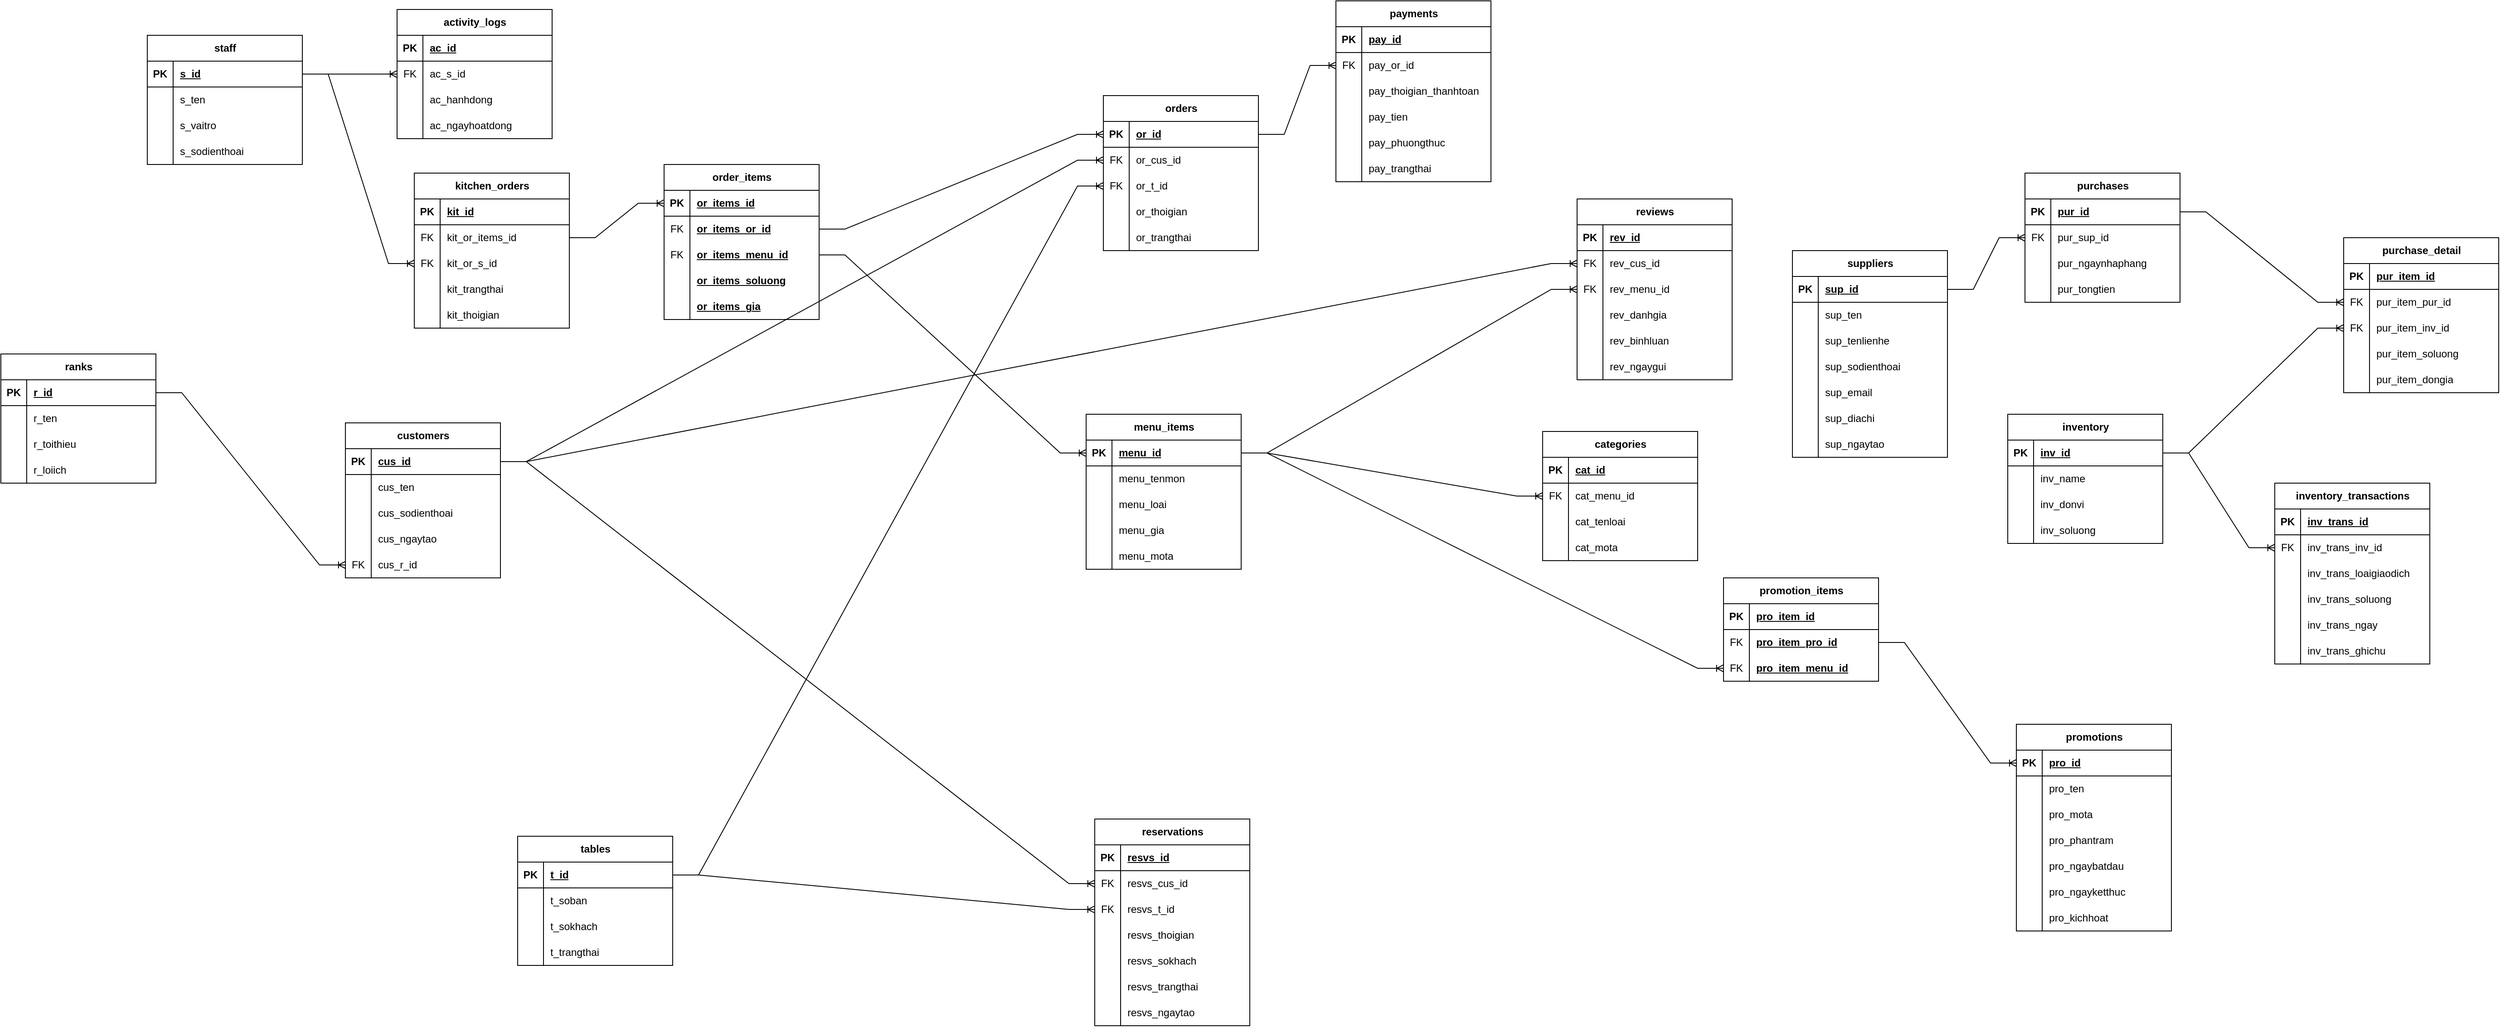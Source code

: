<mxfile>
    <diagram name="Page-1" id="hvvdEH0v1fAtNZqUtAwT">
        <mxGraphModel dx="1992" dy="599" grid="1" gridSize="10" guides="1" tooltips="1" connect="1" arrows="1" fold="1" page="1" pageScale="1" pageWidth="1169" pageHeight="1654" background="none" math="0" shadow="0">
            <root>
                <mxCell id="0"/>
                <mxCell id="1" parent="0"/>
                <mxCell id="uy0rlqppNLBCAILLhXvm-2" value="menu_items" style="shape=table;startSize=30;container=1;collapsible=1;childLayout=tableLayout;fixedRows=1;rowLines=0;fontStyle=1;align=center;resizeLast=1;html=1;" parent="1" vertex="1">
                    <mxGeometry x="550" y="500" width="180" height="180" as="geometry"/>
                </mxCell>
                <mxCell id="uy0rlqppNLBCAILLhXvm-3" value="" style="shape=tableRow;horizontal=0;startSize=0;swimlaneHead=0;swimlaneBody=0;fillColor=none;collapsible=0;dropTarget=0;points=[[0,0.5],[1,0.5]];portConstraint=eastwest;top=0;left=0;right=0;bottom=1;" parent="uy0rlqppNLBCAILLhXvm-2" vertex="1">
                    <mxGeometry y="30" width="180" height="30" as="geometry"/>
                </mxCell>
                <mxCell id="uy0rlqppNLBCAILLhXvm-4" value="PK" style="shape=partialRectangle;connectable=0;fillColor=none;top=0;left=0;bottom=0;right=0;fontStyle=1;overflow=hidden;whiteSpace=wrap;html=1;" parent="uy0rlqppNLBCAILLhXvm-3" vertex="1">
                    <mxGeometry width="30" height="30" as="geometry">
                        <mxRectangle width="30" height="30" as="alternateBounds"/>
                    </mxGeometry>
                </mxCell>
                <mxCell id="uy0rlqppNLBCAILLhXvm-5" value="menu_id" style="shape=partialRectangle;connectable=0;fillColor=none;top=0;left=0;bottom=0;right=0;align=left;spacingLeft=6;fontStyle=5;overflow=hidden;whiteSpace=wrap;html=1;" parent="uy0rlqppNLBCAILLhXvm-3" vertex="1">
                    <mxGeometry x="30" width="150" height="30" as="geometry">
                        <mxRectangle width="150" height="30" as="alternateBounds"/>
                    </mxGeometry>
                </mxCell>
                <mxCell id="uy0rlqppNLBCAILLhXvm-6" value="" style="shape=tableRow;horizontal=0;startSize=0;swimlaneHead=0;swimlaneBody=0;fillColor=none;collapsible=0;dropTarget=0;points=[[0,0.5],[1,0.5]];portConstraint=eastwest;top=0;left=0;right=0;bottom=0;" parent="uy0rlqppNLBCAILLhXvm-2" vertex="1">
                    <mxGeometry y="60" width="180" height="30" as="geometry"/>
                </mxCell>
                <mxCell id="uy0rlqppNLBCAILLhXvm-7" value="" style="shape=partialRectangle;connectable=0;fillColor=none;top=0;left=0;bottom=0;right=0;editable=1;overflow=hidden;whiteSpace=wrap;html=1;" parent="uy0rlqppNLBCAILLhXvm-6" vertex="1">
                    <mxGeometry width="30" height="30" as="geometry">
                        <mxRectangle width="30" height="30" as="alternateBounds"/>
                    </mxGeometry>
                </mxCell>
                <mxCell id="uy0rlqppNLBCAILLhXvm-8" value="menu_tenmon" style="shape=partialRectangle;connectable=0;fillColor=none;top=0;left=0;bottom=0;right=0;align=left;spacingLeft=6;overflow=hidden;whiteSpace=wrap;html=1;" parent="uy0rlqppNLBCAILLhXvm-6" vertex="1">
                    <mxGeometry x="30" width="150" height="30" as="geometry">
                        <mxRectangle width="150" height="30" as="alternateBounds"/>
                    </mxGeometry>
                </mxCell>
                <mxCell id="uy0rlqppNLBCAILLhXvm-9" value="" style="shape=tableRow;horizontal=0;startSize=0;swimlaneHead=0;swimlaneBody=0;fillColor=none;collapsible=0;dropTarget=0;points=[[0,0.5],[1,0.5]];portConstraint=eastwest;top=0;left=0;right=0;bottom=0;" parent="uy0rlqppNLBCAILLhXvm-2" vertex="1">
                    <mxGeometry y="90" width="180" height="30" as="geometry"/>
                </mxCell>
                <mxCell id="uy0rlqppNLBCAILLhXvm-10" value="" style="shape=partialRectangle;connectable=0;fillColor=none;top=0;left=0;bottom=0;right=0;editable=1;overflow=hidden;whiteSpace=wrap;html=1;" parent="uy0rlqppNLBCAILLhXvm-9" vertex="1">
                    <mxGeometry width="30" height="30" as="geometry">
                        <mxRectangle width="30" height="30" as="alternateBounds"/>
                    </mxGeometry>
                </mxCell>
                <mxCell id="uy0rlqppNLBCAILLhXvm-11" value="menu_loai" style="shape=partialRectangle;connectable=0;fillColor=none;top=0;left=0;bottom=0;right=0;align=left;spacingLeft=6;overflow=hidden;whiteSpace=wrap;html=1;" parent="uy0rlqppNLBCAILLhXvm-9" vertex="1">
                    <mxGeometry x="30" width="150" height="30" as="geometry">
                        <mxRectangle width="150" height="30" as="alternateBounds"/>
                    </mxGeometry>
                </mxCell>
                <mxCell id="uy0rlqppNLBCAILLhXvm-12" value="" style="shape=tableRow;horizontal=0;startSize=0;swimlaneHead=0;swimlaneBody=0;fillColor=none;collapsible=0;dropTarget=0;points=[[0,0.5],[1,0.5]];portConstraint=eastwest;top=0;left=0;right=0;bottom=0;" parent="uy0rlqppNLBCAILLhXvm-2" vertex="1">
                    <mxGeometry y="120" width="180" height="30" as="geometry"/>
                </mxCell>
                <mxCell id="uy0rlqppNLBCAILLhXvm-13" value="" style="shape=partialRectangle;connectable=0;fillColor=none;top=0;left=0;bottom=0;right=0;editable=1;overflow=hidden;whiteSpace=wrap;html=1;" parent="uy0rlqppNLBCAILLhXvm-12" vertex="1">
                    <mxGeometry width="30" height="30" as="geometry">
                        <mxRectangle width="30" height="30" as="alternateBounds"/>
                    </mxGeometry>
                </mxCell>
                <mxCell id="uy0rlqppNLBCAILLhXvm-14" value="menu_gia" style="shape=partialRectangle;connectable=0;fillColor=none;top=0;left=0;bottom=0;right=0;align=left;spacingLeft=6;overflow=hidden;whiteSpace=wrap;html=1;" parent="uy0rlqppNLBCAILLhXvm-12" vertex="1">
                    <mxGeometry x="30" width="150" height="30" as="geometry">
                        <mxRectangle width="150" height="30" as="alternateBounds"/>
                    </mxGeometry>
                </mxCell>
                <mxCell id="uy0rlqppNLBCAILLhXvm-18" value="" style="shape=tableRow;horizontal=0;startSize=0;swimlaneHead=0;swimlaneBody=0;fillColor=none;collapsible=0;dropTarget=0;points=[[0,0.5],[1,0.5]];portConstraint=eastwest;top=0;left=0;right=0;bottom=0;" parent="uy0rlqppNLBCAILLhXvm-2" vertex="1">
                    <mxGeometry y="150" width="180" height="30" as="geometry"/>
                </mxCell>
                <mxCell id="uy0rlqppNLBCAILLhXvm-19" value="" style="shape=partialRectangle;connectable=0;fillColor=none;top=0;left=0;bottom=0;right=0;editable=1;overflow=hidden;whiteSpace=wrap;html=1;" parent="uy0rlqppNLBCAILLhXvm-18" vertex="1">
                    <mxGeometry width="30" height="30" as="geometry">
                        <mxRectangle width="30" height="30" as="alternateBounds"/>
                    </mxGeometry>
                </mxCell>
                <mxCell id="uy0rlqppNLBCAILLhXvm-20" value="menu_mota" style="shape=partialRectangle;connectable=0;fillColor=none;top=0;left=0;bottom=0;right=0;align=left;spacingLeft=6;overflow=hidden;whiteSpace=wrap;html=1;" parent="uy0rlqppNLBCAILLhXvm-18" vertex="1">
                    <mxGeometry x="30" width="150" height="30" as="geometry">
                        <mxRectangle width="150" height="30" as="alternateBounds"/>
                    </mxGeometry>
                </mxCell>
                <mxCell id="uy0rlqppNLBCAILLhXvm-21" value="tables" style="shape=table;startSize=30;container=1;collapsible=1;childLayout=tableLayout;fixedRows=1;rowLines=0;fontStyle=1;align=center;resizeLast=1;html=1;" parent="1" vertex="1">
                    <mxGeometry x="-110" y="990" width="180" height="150" as="geometry"/>
                </mxCell>
                <mxCell id="uy0rlqppNLBCAILLhXvm-22" value="" style="shape=tableRow;horizontal=0;startSize=0;swimlaneHead=0;swimlaneBody=0;fillColor=none;collapsible=0;dropTarget=0;points=[[0,0.5],[1,0.5]];portConstraint=eastwest;top=0;left=0;right=0;bottom=1;" parent="uy0rlqppNLBCAILLhXvm-21" vertex="1">
                    <mxGeometry y="30" width="180" height="30" as="geometry"/>
                </mxCell>
                <mxCell id="uy0rlqppNLBCAILLhXvm-23" value="PK" style="shape=partialRectangle;connectable=0;fillColor=none;top=0;left=0;bottom=0;right=0;fontStyle=1;overflow=hidden;whiteSpace=wrap;html=1;" parent="uy0rlqppNLBCAILLhXvm-22" vertex="1">
                    <mxGeometry width="30" height="30" as="geometry">
                        <mxRectangle width="30" height="30" as="alternateBounds"/>
                    </mxGeometry>
                </mxCell>
                <mxCell id="uy0rlqppNLBCAILLhXvm-24" value="t_id" style="shape=partialRectangle;connectable=0;fillColor=none;top=0;left=0;bottom=0;right=0;align=left;spacingLeft=6;fontStyle=5;overflow=hidden;whiteSpace=wrap;html=1;" parent="uy0rlqppNLBCAILLhXvm-22" vertex="1">
                    <mxGeometry x="30" width="150" height="30" as="geometry">
                        <mxRectangle width="150" height="30" as="alternateBounds"/>
                    </mxGeometry>
                </mxCell>
                <mxCell id="uy0rlqppNLBCAILLhXvm-25" value="" style="shape=tableRow;horizontal=0;startSize=0;swimlaneHead=0;swimlaneBody=0;fillColor=none;collapsible=0;dropTarget=0;points=[[0,0.5],[1,0.5]];portConstraint=eastwest;top=0;left=0;right=0;bottom=0;" parent="uy0rlqppNLBCAILLhXvm-21" vertex="1">
                    <mxGeometry y="60" width="180" height="30" as="geometry"/>
                </mxCell>
                <mxCell id="uy0rlqppNLBCAILLhXvm-26" value="" style="shape=partialRectangle;connectable=0;fillColor=none;top=0;left=0;bottom=0;right=0;editable=1;overflow=hidden;whiteSpace=wrap;html=1;" parent="uy0rlqppNLBCAILLhXvm-25" vertex="1">
                    <mxGeometry width="30" height="30" as="geometry">
                        <mxRectangle width="30" height="30" as="alternateBounds"/>
                    </mxGeometry>
                </mxCell>
                <mxCell id="uy0rlqppNLBCAILLhXvm-27" value="t_soban" style="shape=partialRectangle;connectable=0;fillColor=none;top=0;left=0;bottom=0;right=0;align=left;spacingLeft=6;overflow=hidden;whiteSpace=wrap;html=1;" parent="uy0rlqppNLBCAILLhXvm-25" vertex="1">
                    <mxGeometry x="30" width="150" height="30" as="geometry">
                        <mxRectangle width="150" height="30" as="alternateBounds"/>
                    </mxGeometry>
                </mxCell>
                <mxCell id="uy0rlqppNLBCAILLhXvm-28" value="" style="shape=tableRow;horizontal=0;startSize=0;swimlaneHead=0;swimlaneBody=0;fillColor=none;collapsible=0;dropTarget=0;points=[[0,0.5],[1,0.5]];portConstraint=eastwest;top=0;left=0;right=0;bottom=0;" parent="uy0rlqppNLBCAILLhXvm-21" vertex="1">
                    <mxGeometry y="90" width="180" height="30" as="geometry"/>
                </mxCell>
                <mxCell id="uy0rlqppNLBCAILLhXvm-29" value="" style="shape=partialRectangle;connectable=0;fillColor=none;top=0;left=0;bottom=0;right=0;editable=1;overflow=hidden;whiteSpace=wrap;html=1;" parent="uy0rlqppNLBCAILLhXvm-28" vertex="1">
                    <mxGeometry width="30" height="30" as="geometry">
                        <mxRectangle width="30" height="30" as="alternateBounds"/>
                    </mxGeometry>
                </mxCell>
                <mxCell id="uy0rlqppNLBCAILLhXvm-30" value="t_sokhach" style="shape=partialRectangle;connectable=0;fillColor=none;top=0;left=0;bottom=0;right=0;align=left;spacingLeft=6;overflow=hidden;whiteSpace=wrap;html=1;" parent="uy0rlqppNLBCAILLhXvm-28" vertex="1">
                    <mxGeometry x="30" width="150" height="30" as="geometry">
                        <mxRectangle width="150" height="30" as="alternateBounds"/>
                    </mxGeometry>
                </mxCell>
                <mxCell id="uy0rlqppNLBCAILLhXvm-31" value="" style="shape=tableRow;horizontal=0;startSize=0;swimlaneHead=0;swimlaneBody=0;fillColor=none;collapsible=0;dropTarget=0;points=[[0,0.5],[1,0.5]];portConstraint=eastwest;top=0;left=0;right=0;bottom=0;" parent="uy0rlqppNLBCAILLhXvm-21" vertex="1">
                    <mxGeometry y="120" width="180" height="30" as="geometry"/>
                </mxCell>
                <mxCell id="uy0rlqppNLBCAILLhXvm-32" value="" style="shape=partialRectangle;connectable=0;fillColor=none;top=0;left=0;bottom=0;right=0;editable=1;overflow=hidden;whiteSpace=wrap;html=1;" parent="uy0rlqppNLBCAILLhXvm-31" vertex="1">
                    <mxGeometry width="30" height="30" as="geometry">
                        <mxRectangle width="30" height="30" as="alternateBounds"/>
                    </mxGeometry>
                </mxCell>
                <mxCell id="uy0rlqppNLBCAILLhXvm-33" value="t_trangthai" style="shape=partialRectangle;connectable=0;fillColor=none;top=0;left=0;bottom=0;right=0;align=left;spacingLeft=6;overflow=hidden;whiteSpace=wrap;html=1;" parent="uy0rlqppNLBCAILLhXvm-31" vertex="1">
                    <mxGeometry x="30" width="150" height="30" as="geometry">
                        <mxRectangle width="150" height="30" as="alternateBounds"/>
                    </mxGeometry>
                </mxCell>
                <mxCell id="uy0rlqppNLBCAILLhXvm-34" value="customers" style="shape=table;startSize=30;container=1;collapsible=1;childLayout=tableLayout;fixedRows=1;rowLines=0;fontStyle=1;align=center;resizeLast=1;html=1;" parent="1" vertex="1">
                    <mxGeometry x="-310" y="510" width="180" height="180" as="geometry"/>
                </mxCell>
                <mxCell id="uy0rlqppNLBCAILLhXvm-35" value="" style="shape=tableRow;horizontal=0;startSize=0;swimlaneHead=0;swimlaneBody=0;fillColor=none;collapsible=0;dropTarget=0;points=[[0,0.5],[1,0.5]];portConstraint=eastwest;top=0;left=0;right=0;bottom=1;" parent="uy0rlqppNLBCAILLhXvm-34" vertex="1">
                    <mxGeometry y="30" width="180" height="30" as="geometry"/>
                </mxCell>
                <mxCell id="uy0rlqppNLBCAILLhXvm-36" value="PK" style="shape=partialRectangle;connectable=0;fillColor=none;top=0;left=0;bottom=0;right=0;fontStyle=1;overflow=hidden;whiteSpace=wrap;html=1;" parent="uy0rlqppNLBCAILLhXvm-35" vertex="1">
                    <mxGeometry width="30" height="30" as="geometry">
                        <mxRectangle width="30" height="30" as="alternateBounds"/>
                    </mxGeometry>
                </mxCell>
                <mxCell id="uy0rlqppNLBCAILLhXvm-37" value="cus_id" style="shape=partialRectangle;connectable=0;fillColor=none;top=0;left=0;bottom=0;right=0;align=left;spacingLeft=6;fontStyle=5;overflow=hidden;whiteSpace=wrap;html=1;" parent="uy0rlqppNLBCAILLhXvm-35" vertex="1">
                    <mxGeometry x="30" width="150" height="30" as="geometry">
                        <mxRectangle width="150" height="30" as="alternateBounds"/>
                    </mxGeometry>
                </mxCell>
                <mxCell id="uy0rlqppNLBCAILLhXvm-38" value="" style="shape=tableRow;horizontal=0;startSize=0;swimlaneHead=0;swimlaneBody=0;fillColor=none;collapsible=0;dropTarget=0;points=[[0,0.5],[1,0.5]];portConstraint=eastwest;top=0;left=0;right=0;bottom=0;" parent="uy0rlqppNLBCAILLhXvm-34" vertex="1">
                    <mxGeometry y="60" width="180" height="30" as="geometry"/>
                </mxCell>
                <mxCell id="uy0rlqppNLBCAILLhXvm-39" value="" style="shape=partialRectangle;connectable=0;fillColor=none;top=0;left=0;bottom=0;right=0;editable=1;overflow=hidden;whiteSpace=wrap;html=1;" parent="uy0rlqppNLBCAILLhXvm-38" vertex="1">
                    <mxGeometry width="30" height="30" as="geometry">
                        <mxRectangle width="30" height="30" as="alternateBounds"/>
                    </mxGeometry>
                </mxCell>
                <mxCell id="uy0rlqppNLBCAILLhXvm-40" value="cus_ten" style="shape=partialRectangle;connectable=0;fillColor=none;top=0;left=0;bottom=0;right=0;align=left;spacingLeft=6;overflow=hidden;whiteSpace=wrap;html=1;" parent="uy0rlqppNLBCAILLhXvm-38" vertex="1">
                    <mxGeometry x="30" width="150" height="30" as="geometry">
                        <mxRectangle width="150" height="30" as="alternateBounds"/>
                    </mxGeometry>
                </mxCell>
                <mxCell id="uy0rlqppNLBCAILLhXvm-41" value="" style="shape=tableRow;horizontal=0;startSize=0;swimlaneHead=0;swimlaneBody=0;fillColor=none;collapsible=0;dropTarget=0;points=[[0,0.5],[1,0.5]];portConstraint=eastwest;top=0;left=0;right=0;bottom=0;" parent="uy0rlqppNLBCAILLhXvm-34" vertex="1">
                    <mxGeometry y="90" width="180" height="30" as="geometry"/>
                </mxCell>
                <mxCell id="uy0rlqppNLBCAILLhXvm-42" value="" style="shape=partialRectangle;connectable=0;fillColor=none;top=0;left=0;bottom=0;right=0;editable=1;overflow=hidden;whiteSpace=wrap;html=1;" parent="uy0rlqppNLBCAILLhXvm-41" vertex="1">
                    <mxGeometry width="30" height="30" as="geometry">
                        <mxRectangle width="30" height="30" as="alternateBounds"/>
                    </mxGeometry>
                </mxCell>
                <mxCell id="uy0rlqppNLBCAILLhXvm-43" value="cus_sodienthoai" style="shape=partialRectangle;connectable=0;fillColor=none;top=0;left=0;bottom=0;right=0;align=left;spacingLeft=6;overflow=hidden;whiteSpace=wrap;html=1;" parent="uy0rlqppNLBCAILLhXvm-41" vertex="1">
                    <mxGeometry x="30" width="150" height="30" as="geometry">
                        <mxRectangle width="150" height="30" as="alternateBounds"/>
                    </mxGeometry>
                </mxCell>
                <mxCell id="uy0rlqppNLBCAILLhXvm-44" value="" style="shape=tableRow;horizontal=0;startSize=0;swimlaneHead=0;swimlaneBody=0;fillColor=none;collapsible=0;dropTarget=0;points=[[0,0.5],[1,0.5]];portConstraint=eastwest;top=0;left=0;right=0;bottom=0;" parent="uy0rlqppNLBCAILLhXvm-34" vertex="1">
                    <mxGeometry y="120" width="180" height="30" as="geometry"/>
                </mxCell>
                <mxCell id="uy0rlqppNLBCAILLhXvm-45" value="" style="shape=partialRectangle;connectable=0;fillColor=none;top=0;left=0;bottom=0;right=0;editable=1;overflow=hidden;whiteSpace=wrap;html=1;" parent="uy0rlqppNLBCAILLhXvm-44" vertex="1">
                    <mxGeometry width="30" height="30" as="geometry">
                        <mxRectangle width="30" height="30" as="alternateBounds"/>
                    </mxGeometry>
                </mxCell>
                <mxCell id="uy0rlqppNLBCAILLhXvm-46" value="cus_ngaytao" style="shape=partialRectangle;connectable=0;fillColor=none;top=0;left=0;bottom=0;right=0;align=left;spacingLeft=6;overflow=hidden;whiteSpace=wrap;html=1;" parent="uy0rlqppNLBCAILLhXvm-44" vertex="1">
                    <mxGeometry x="30" width="150" height="30" as="geometry">
                        <mxRectangle width="150" height="30" as="alternateBounds"/>
                    </mxGeometry>
                </mxCell>
                <mxCell id="uy0rlqppNLBCAILLhXvm-357" value="" style="shape=tableRow;horizontal=0;startSize=0;swimlaneHead=0;swimlaneBody=0;fillColor=none;collapsible=0;dropTarget=0;points=[[0,0.5],[1,0.5]];portConstraint=eastwest;top=0;left=0;right=0;bottom=0;" parent="uy0rlqppNLBCAILLhXvm-34" vertex="1">
                    <mxGeometry y="150" width="180" height="30" as="geometry"/>
                </mxCell>
                <mxCell id="uy0rlqppNLBCAILLhXvm-358" value="FK" style="shape=partialRectangle;connectable=0;fillColor=none;top=0;left=0;bottom=0;right=0;editable=1;overflow=hidden;whiteSpace=wrap;html=1;" parent="uy0rlqppNLBCAILLhXvm-357" vertex="1">
                    <mxGeometry width="30" height="30" as="geometry">
                        <mxRectangle width="30" height="30" as="alternateBounds"/>
                    </mxGeometry>
                </mxCell>
                <mxCell id="uy0rlqppNLBCAILLhXvm-359" value="cus_r_id" style="shape=partialRectangle;connectable=0;fillColor=none;top=0;left=0;bottom=0;right=0;align=left;spacingLeft=6;overflow=hidden;whiteSpace=wrap;html=1;" parent="uy0rlqppNLBCAILLhXvm-357" vertex="1">
                    <mxGeometry x="30" width="150" height="30" as="geometry">
                        <mxRectangle width="150" height="30" as="alternateBounds"/>
                    </mxGeometry>
                </mxCell>
                <mxCell id="uy0rlqppNLBCAILLhXvm-47" value="orders" style="shape=table;startSize=30;container=1;collapsible=1;childLayout=tableLayout;fixedRows=1;rowLines=0;fontStyle=1;align=center;resizeLast=1;html=1;" parent="1" vertex="1">
                    <mxGeometry x="570" y="130" width="180" height="180" as="geometry"/>
                </mxCell>
                <mxCell id="uy0rlqppNLBCAILLhXvm-48" value="" style="shape=tableRow;horizontal=0;startSize=0;swimlaneHead=0;swimlaneBody=0;fillColor=none;collapsible=0;dropTarget=0;points=[[0,0.5],[1,0.5]];portConstraint=eastwest;top=0;left=0;right=0;bottom=1;" parent="uy0rlqppNLBCAILLhXvm-47" vertex="1">
                    <mxGeometry y="30" width="180" height="30" as="geometry"/>
                </mxCell>
                <mxCell id="uy0rlqppNLBCAILLhXvm-49" value="PK" style="shape=partialRectangle;connectable=0;fillColor=none;top=0;left=0;bottom=0;right=0;fontStyle=1;overflow=hidden;whiteSpace=wrap;html=1;" parent="uy0rlqppNLBCAILLhXvm-48" vertex="1">
                    <mxGeometry width="30" height="30" as="geometry">
                        <mxRectangle width="30" height="30" as="alternateBounds"/>
                    </mxGeometry>
                </mxCell>
                <mxCell id="uy0rlqppNLBCAILLhXvm-50" value="or_id" style="shape=partialRectangle;connectable=0;fillColor=none;top=0;left=0;bottom=0;right=0;align=left;spacingLeft=6;fontStyle=5;overflow=hidden;whiteSpace=wrap;html=1;" parent="uy0rlqppNLBCAILLhXvm-48" vertex="1">
                    <mxGeometry x="30" width="150" height="30" as="geometry">
                        <mxRectangle width="150" height="30" as="alternateBounds"/>
                    </mxGeometry>
                </mxCell>
                <mxCell id="uy0rlqppNLBCAILLhXvm-51" value="" style="shape=tableRow;horizontal=0;startSize=0;swimlaneHead=0;swimlaneBody=0;fillColor=none;collapsible=0;dropTarget=0;points=[[0,0.5],[1,0.5]];portConstraint=eastwest;top=0;left=0;right=0;bottom=0;" parent="uy0rlqppNLBCAILLhXvm-47" vertex="1">
                    <mxGeometry y="60" width="180" height="30" as="geometry"/>
                </mxCell>
                <mxCell id="uy0rlqppNLBCAILLhXvm-52" value="FK" style="shape=partialRectangle;connectable=0;fillColor=none;top=0;left=0;bottom=0;right=0;editable=1;overflow=hidden;whiteSpace=wrap;html=1;" parent="uy0rlqppNLBCAILLhXvm-51" vertex="1">
                    <mxGeometry width="30" height="30" as="geometry">
                        <mxRectangle width="30" height="30" as="alternateBounds"/>
                    </mxGeometry>
                </mxCell>
                <mxCell id="uy0rlqppNLBCAILLhXvm-53" value="or_cus_id" style="shape=partialRectangle;connectable=0;fillColor=none;top=0;left=0;bottom=0;right=0;align=left;spacingLeft=6;overflow=hidden;whiteSpace=wrap;html=1;" parent="uy0rlqppNLBCAILLhXvm-51" vertex="1">
                    <mxGeometry x="30" width="150" height="30" as="geometry">
                        <mxRectangle width="150" height="30" as="alternateBounds"/>
                    </mxGeometry>
                </mxCell>
                <mxCell id="uy0rlqppNLBCAILLhXvm-54" value="" style="shape=tableRow;horizontal=0;startSize=0;swimlaneHead=0;swimlaneBody=0;fillColor=none;collapsible=0;dropTarget=0;points=[[0,0.5],[1,0.5]];portConstraint=eastwest;top=0;left=0;right=0;bottom=0;" parent="uy0rlqppNLBCAILLhXvm-47" vertex="1">
                    <mxGeometry y="90" width="180" height="30" as="geometry"/>
                </mxCell>
                <mxCell id="uy0rlqppNLBCAILLhXvm-55" value="FK" style="shape=partialRectangle;connectable=0;fillColor=none;top=0;left=0;bottom=0;right=0;editable=1;overflow=hidden;whiteSpace=wrap;html=1;" parent="uy0rlqppNLBCAILLhXvm-54" vertex="1">
                    <mxGeometry width="30" height="30" as="geometry">
                        <mxRectangle width="30" height="30" as="alternateBounds"/>
                    </mxGeometry>
                </mxCell>
                <mxCell id="uy0rlqppNLBCAILLhXvm-56" value="or_t_id" style="shape=partialRectangle;connectable=0;fillColor=none;top=0;left=0;bottom=0;right=0;align=left;spacingLeft=6;overflow=hidden;whiteSpace=wrap;html=1;" parent="uy0rlqppNLBCAILLhXvm-54" vertex="1">
                    <mxGeometry x="30" width="150" height="30" as="geometry">
                        <mxRectangle width="150" height="30" as="alternateBounds"/>
                    </mxGeometry>
                </mxCell>
                <mxCell id="uy0rlqppNLBCAILLhXvm-57" value="" style="shape=tableRow;horizontal=0;startSize=0;swimlaneHead=0;swimlaneBody=0;fillColor=none;collapsible=0;dropTarget=0;points=[[0,0.5],[1,0.5]];portConstraint=eastwest;top=0;left=0;right=0;bottom=0;" parent="uy0rlqppNLBCAILLhXvm-47" vertex="1">
                    <mxGeometry y="120" width="180" height="30" as="geometry"/>
                </mxCell>
                <mxCell id="uy0rlqppNLBCAILLhXvm-58" value="" style="shape=partialRectangle;connectable=0;fillColor=none;top=0;left=0;bottom=0;right=0;editable=1;overflow=hidden;whiteSpace=wrap;html=1;" parent="uy0rlqppNLBCAILLhXvm-57" vertex="1">
                    <mxGeometry width="30" height="30" as="geometry">
                        <mxRectangle width="30" height="30" as="alternateBounds"/>
                    </mxGeometry>
                </mxCell>
                <mxCell id="uy0rlqppNLBCAILLhXvm-59" value="or_thoigian" style="shape=partialRectangle;connectable=0;fillColor=none;top=0;left=0;bottom=0;right=0;align=left;spacingLeft=6;overflow=hidden;whiteSpace=wrap;html=1;" parent="uy0rlqppNLBCAILLhXvm-57" vertex="1">
                    <mxGeometry x="30" width="150" height="30" as="geometry">
                        <mxRectangle width="150" height="30" as="alternateBounds"/>
                    </mxGeometry>
                </mxCell>
                <mxCell id="uy0rlqppNLBCAILLhXvm-63" value="" style="shape=tableRow;horizontal=0;startSize=0;swimlaneHead=0;swimlaneBody=0;fillColor=none;collapsible=0;dropTarget=0;points=[[0,0.5],[1,0.5]];portConstraint=eastwest;top=0;left=0;right=0;bottom=0;" parent="uy0rlqppNLBCAILLhXvm-47" vertex="1">
                    <mxGeometry y="150" width="180" height="30" as="geometry"/>
                </mxCell>
                <mxCell id="uy0rlqppNLBCAILLhXvm-64" value="" style="shape=partialRectangle;connectable=0;fillColor=none;top=0;left=0;bottom=0;right=0;editable=1;overflow=hidden;whiteSpace=wrap;html=1;" parent="uy0rlqppNLBCAILLhXvm-63" vertex="1">
                    <mxGeometry width="30" height="30" as="geometry">
                        <mxRectangle width="30" height="30" as="alternateBounds"/>
                    </mxGeometry>
                </mxCell>
                <mxCell id="uy0rlqppNLBCAILLhXvm-65" value="or_trangthai" style="shape=partialRectangle;connectable=0;fillColor=none;top=0;left=0;bottom=0;right=0;align=left;spacingLeft=6;overflow=hidden;whiteSpace=wrap;html=1;" parent="uy0rlqppNLBCAILLhXvm-63" vertex="1">
                    <mxGeometry x="30" width="150" height="30" as="geometry">
                        <mxRectangle width="150" height="30" as="alternateBounds"/>
                    </mxGeometry>
                </mxCell>
                <mxCell id="uy0rlqppNLBCAILLhXvm-75" value="order_items" style="shape=table;startSize=30;container=1;collapsible=1;childLayout=tableLayout;fixedRows=1;rowLines=0;fontStyle=1;align=center;resizeLast=1;html=1;" parent="1" vertex="1">
                    <mxGeometry x="60" y="210" width="180" height="180" as="geometry"/>
                </mxCell>
                <mxCell id="uy0rlqppNLBCAILLhXvm-76" value="" style="shape=tableRow;horizontal=0;startSize=0;swimlaneHead=0;swimlaneBody=0;fillColor=none;collapsible=0;dropTarget=0;points=[[0,0.5],[1,0.5]];portConstraint=eastwest;top=0;left=0;right=0;bottom=1;" parent="uy0rlqppNLBCAILLhXvm-75" vertex="1">
                    <mxGeometry y="30" width="180" height="30" as="geometry"/>
                </mxCell>
                <mxCell id="uy0rlqppNLBCAILLhXvm-77" value="PK" style="shape=partialRectangle;connectable=0;fillColor=none;top=0;left=0;bottom=0;right=0;fontStyle=1;overflow=hidden;whiteSpace=wrap;html=1;" parent="uy0rlqppNLBCAILLhXvm-76" vertex="1">
                    <mxGeometry width="30" height="30" as="geometry">
                        <mxRectangle width="30" height="30" as="alternateBounds"/>
                    </mxGeometry>
                </mxCell>
                <mxCell id="uy0rlqppNLBCAILLhXvm-78" value="or_items_id" style="shape=partialRectangle;connectable=0;fillColor=none;top=0;left=0;bottom=0;right=0;align=left;spacingLeft=6;fontStyle=5;overflow=hidden;whiteSpace=wrap;html=1;" parent="uy0rlqppNLBCAILLhXvm-76" vertex="1">
                    <mxGeometry x="30" width="150" height="30" as="geometry">
                        <mxRectangle width="150" height="30" as="alternateBounds"/>
                    </mxGeometry>
                </mxCell>
                <mxCell id="uy0rlqppNLBCAILLhXvm-79" value="" style="shape=tableRow;horizontal=0;startSize=0;swimlaneHead=0;swimlaneBody=0;fillColor=none;collapsible=0;dropTarget=0;points=[[0,0.5],[1,0.5]];portConstraint=eastwest;top=0;left=0;right=0;bottom=0;" parent="uy0rlqppNLBCAILLhXvm-75" vertex="1">
                    <mxGeometry y="60" width="180" height="30" as="geometry"/>
                </mxCell>
                <mxCell id="uy0rlqppNLBCAILLhXvm-80" value="FK" style="shape=partialRectangle;connectable=0;fillColor=none;top=0;left=0;bottom=0;right=0;editable=1;overflow=hidden;whiteSpace=wrap;html=1;" parent="uy0rlqppNLBCAILLhXvm-79" vertex="1">
                    <mxGeometry width="30" height="30" as="geometry">
                        <mxRectangle width="30" height="30" as="alternateBounds"/>
                    </mxGeometry>
                </mxCell>
                <mxCell id="uy0rlqppNLBCAILLhXvm-81" value="&lt;span style=&quot;font-weight: 700; text-decoration-line: underline;&quot;&gt;or_items_or_id&lt;/span&gt;" style="shape=partialRectangle;connectable=0;fillColor=none;top=0;left=0;bottom=0;right=0;align=left;spacingLeft=6;overflow=hidden;whiteSpace=wrap;html=1;" parent="uy0rlqppNLBCAILLhXvm-79" vertex="1">
                    <mxGeometry x="30" width="150" height="30" as="geometry">
                        <mxRectangle width="150" height="30" as="alternateBounds"/>
                    </mxGeometry>
                </mxCell>
                <mxCell id="uy0rlqppNLBCAILLhXvm-82" value="" style="shape=tableRow;horizontal=0;startSize=0;swimlaneHead=0;swimlaneBody=0;fillColor=none;collapsible=0;dropTarget=0;points=[[0,0.5],[1,0.5]];portConstraint=eastwest;top=0;left=0;right=0;bottom=0;" parent="uy0rlqppNLBCAILLhXvm-75" vertex="1">
                    <mxGeometry y="90" width="180" height="30" as="geometry"/>
                </mxCell>
                <mxCell id="uy0rlqppNLBCAILLhXvm-83" value="FK" style="shape=partialRectangle;connectable=0;fillColor=none;top=0;left=0;bottom=0;right=0;editable=1;overflow=hidden;whiteSpace=wrap;html=1;" parent="uy0rlqppNLBCAILLhXvm-82" vertex="1">
                    <mxGeometry width="30" height="30" as="geometry">
                        <mxRectangle width="30" height="30" as="alternateBounds"/>
                    </mxGeometry>
                </mxCell>
                <mxCell id="uy0rlqppNLBCAILLhXvm-84" value="&lt;span style=&quot;font-weight: 700; text-decoration-line: underline;&quot;&gt;or_items_menu_id&lt;/span&gt;" style="shape=partialRectangle;connectable=0;fillColor=none;top=0;left=0;bottom=0;right=0;align=left;spacingLeft=6;overflow=hidden;whiteSpace=wrap;html=1;" parent="uy0rlqppNLBCAILLhXvm-82" vertex="1">
                    <mxGeometry x="30" width="150" height="30" as="geometry">
                        <mxRectangle width="150" height="30" as="alternateBounds"/>
                    </mxGeometry>
                </mxCell>
                <mxCell id="uy0rlqppNLBCAILLhXvm-85" value="" style="shape=tableRow;horizontal=0;startSize=0;swimlaneHead=0;swimlaneBody=0;fillColor=none;collapsible=0;dropTarget=0;points=[[0,0.5],[1,0.5]];portConstraint=eastwest;top=0;left=0;right=0;bottom=0;" parent="uy0rlqppNLBCAILLhXvm-75" vertex="1">
                    <mxGeometry y="120" width="180" height="30" as="geometry"/>
                </mxCell>
                <mxCell id="uy0rlqppNLBCAILLhXvm-86" value="" style="shape=partialRectangle;connectable=0;fillColor=none;top=0;left=0;bottom=0;right=0;editable=1;overflow=hidden;whiteSpace=wrap;html=1;" parent="uy0rlqppNLBCAILLhXvm-85" vertex="1">
                    <mxGeometry width="30" height="30" as="geometry">
                        <mxRectangle width="30" height="30" as="alternateBounds"/>
                    </mxGeometry>
                </mxCell>
                <mxCell id="uy0rlqppNLBCAILLhXvm-87" value="&lt;span style=&quot;font-weight: 700; text-decoration-line: underline;&quot;&gt;or_items_soluong&lt;/span&gt;" style="shape=partialRectangle;connectable=0;fillColor=none;top=0;left=0;bottom=0;right=0;align=left;spacingLeft=6;overflow=hidden;whiteSpace=wrap;html=1;" parent="uy0rlqppNLBCAILLhXvm-85" vertex="1">
                    <mxGeometry x="30" width="150" height="30" as="geometry">
                        <mxRectangle width="150" height="30" as="alternateBounds"/>
                    </mxGeometry>
                </mxCell>
                <mxCell id="uy0rlqppNLBCAILLhXvm-88" value="" style="shape=tableRow;horizontal=0;startSize=0;swimlaneHead=0;swimlaneBody=0;fillColor=none;collapsible=0;dropTarget=0;points=[[0,0.5],[1,0.5]];portConstraint=eastwest;top=0;left=0;right=0;bottom=0;" parent="uy0rlqppNLBCAILLhXvm-75" vertex="1">
                    <mxGeometry y="150" width="180" height="30" as="geometry"/>
                </mxCell>
                <mxCell id="uy0rlqppNLBCAILLhXvm-89" value="" style="shape=partialRectangle;connectable=0;fillColor=none;top=0;left=0;bottom=0;right=0;editable=1;overflow=hidden;whiteSpace=wrap;html=1;" parent="uy0rlqppNLBCAILLhXvm-88" vertex="1">
                    <mxGeometry width="30" height="30" as="geometry">
                        <mxRectangle width="30" height="30" as="alternateBounds"/>
                    </mxGeometry>
                </mxCell>
                <mxCell id="uy0rlqppNLBCAILLhXvm-90" value="&lt;span style=&quot;font-weight: 700; text-decoration-line: underline;&quot;&gt;or_items_gia&lt;/span&gt;" style="shape=partialRectangle;connectable=0;fillColor=none;top=0;left=0;bottom=0;right=0;align=left;spacingLeft=6;overflow=hidden;whiteSpace=wrap;html=1;" parent="uy0rlqppNLBCAILLhXvm-88" vertex="1">
                    <mxGeometry x="30" width="150" height="30" as="geometry">
                        <mxRectangle width="150" height="30" as="alternateBounds"/>
                    </mxGeometry>
                </mxCell>
                <mxCell id="uy0rlqppNLBCAILLhXvm-104" value="staff" style="shape=table;startSize=30;container=1;collapsible=1;childLayout=tableLayout;fixedRows=1;rowLines=0;fontStyle=1;align=center;resizeLast=1;html=1;" parent="1" vertex="1">
                    <mxGeometry x="-540" y="60" width="180" height="150" as="geometry"/>
                </mxCell>
                <mxCell id="uy0rlqppNLBCAILLhXvm-105" value="" style="shape=tableRow;horizontal=0;startSize=0;swimlaneHead=0;swimlaneBody=0;fillColor=none;collapsible=0;dropTarget=0;points=[[0,0.5],[1,0.5]];portConstraint=eastwest;top=0;left=0;right=0;bottom=1;" parent="uy0rlqppNLBCAILLhXvm-104" vertex="1">
                    <mxGeometry y="30" width="180" height="30" as="geometry"/>
                </mxCell>
                <mxCell id="uy0rlqppNLBCAILLhXvm-106" value="PK" style="shape=partialRectangle;connectable=0;fillColor=none;top=0;left=0;bottom=0;right=0;fontStyle=1;overflow=hidden;whiteSpace=wrap;html=1;" parent="uy0rlqppNLBCAILLhXvm-105" vertex="1">
                    <mxGeometry width="30" height="30" as="geometry">
                        <mxRectangle width="30" height="30" as="alternateBounds"/>
                    </mxGeometry>
                </mxCell>
                <mxCell id="uy0rlqppNLBCAILLhXvm-107" value="s_id" style="shape=partialRectangle;connectable=0;fillColor=none;top=0;left=0;bottom=0;right=0;align=left;spacingLeft=6;fontStyle=5;overflow=hidden;whiteSpace=wrap;html=1;" parent="uy0rlqppNLBCAILLhXvm-105" vertex="1">
                    <mxGeometry x="30" width="150" height="30" as="geometry">
                        <mxRectangle width="150" height="30" as="alternateBounds"/>
                    </mxGeometry>
                </mxCell>
                <mxCell id="uy0rlqppNLBCAILLhXvm-108" value="" style="shape=tableRow;horizontal=0;startSize=0;swimlaneHead=0;swimlaneBody=0;fillColor=none;collapsible=0;dropTarget=0;points=[[0,0.5],[1,0.5]];portConstraint=eastwest;top=0;left=0;right=0;bottom=0;" parent="uy0rlqppNLBCAILLhXvm-104" vertex="1">
                    <mxGeometry y="60" width="180" height="30" as="geometry"/>
                </mxCell>
                <mxCell id="uy0rlqppNLBCAILLhXvm-109" value="" style="shape=partialRectangle;connectable=0;fillColor=none;top=0;left=0;bottom=0;right=0;editable=1;overflow=hidden;whiteSpace=wrap;html=1;" parent="uy0rlqppNLBCAILLhXvm-108" vertex="1">
                    <mxGeometry width="30" height="30" as="geometry">
                        <mxRectangle width="30" height="30" as="alternateBounds"/>
                    </mxGeometry>
                </mxCell>
                <mxCell id="uy0rlqppNLBCAILLhXvm-110" value="s_ten" style="shape=partialRectangle;connectable=0;fillColor=none;top=0;left=0;bottom=0;right=0;align=left;spacingLeft=6;overflow=hidden;whiteSpace=wrap;html=1;" parent="uy0rlqppNLBCAILLhXvm-108" vertex="1">
                    <mxGeometry x="30" width="150" height="30" as="geometry">
                        <mxRectangle width="150" height="30" as="alternateBounds"/>
                    </mxGeometry>
                </mxCell>
                <mxCell id="uy0rlqppNLBCAILLhXvm-111" value="" style="shape=tableRow;horizontal=0;startSize=0;swimlaneHead=0;swimlaneBody=0;fillColor=none;collapsible=0;dropTarget=0;points=[[0,0.5],[1,0.5]];portConstraint=eastwest;top=0;left=0;right=0;bottom=0;" parent="uy0rlqppNLBCAILLhXvm-104" vertex="1">
                    <mxGeometry y="90" width="180" height="30" as="geometry"/>
                </mxCell>
                <mxCell id="uy0rlqppNLBCAILLhXvm-112" value="" style="shape=partialRectangle;connectable=0;fillColor=none;top=0;left=0;bottom=0;right=0;editable=1;overflow=hidden;whiteSpace=wrap;html=1;" parent="uy0rlqppNLBCAILLhXvm-111" vertex="1">
                    <mxGeometry width="30" height="30" as="geometry">
                        <mxRectangle width="30" height="30" as="alternateBounds"/>
                    </mxGeometry>
                </mxCell>
                <mxCell id="uy0rlqppNLBCAILLhXvm-113" value="s_vaitro" style="shape=partialRectangle;connectable=0;fillColor=none;top=0;left=0;bottom=0;right=0;align=left;spacingLeft=6;overflow=hidden;whiteSpace=wrap;html=1;" parent="uy0rlqppNLBCAILLhXvm-111" vertex="1">
                    <mxGeometry x="30" width="150" height="30" as="geometry">
                        <mxRectangle width="150" height="30" as="alternateBounds"/>
                    </mxGeometry>
                </mxCell>
                <mxCell id="uy0rlqppNLBCAILLhXvm-114" value="" style="shape=tableRow;horizontal=0;startSize=0;swimlaneHead=0;swimlaneBody=0;fillColor=none;collapsible=0;dropTarget=0;points=[[0,0.5],[1,0.5]];portConstraint=eastwest;top=0;left=0;right=0;bottom=0;" parent="uy0rlqppNLBCAILLhXvm-104" vertex="1">
                    <mxGeometry y="120" width="180" height="30" as="geometry"/>
                </mxCell>
                <mxCell id="uy0rlqppNLBCAILLhXvm-115" value="" style="shape=partialRectangle;connectable=0;fillColor=none;top=0;left=0;bottom=0;right=0;editable=1;overflow=hidden;whiteSpace=wrap;html=1;" parent="uy0rlqppNLBCAILLhXvm-114" vertex="1">
                    <mxGeometry width="30" height="30" as="geometry">
                        <mxRectangle width="30" height="30" as="alternateBounds"/>
                    </mxGeometry>
                </mxCell>
                <mxCell id="uy0rlqppNLBCAILLhXvm-116" value="s_sodienthoai" style="shape=partialRectangle;connectable=0;fillColor=none;top=0;left=0;bottom=0;right=0;align=left;spacingLeft=6;overflow=hidden;whiteSpace=wrap;html=1;" parent="uy0rlqppNLBCAILLhXvm-114" vertex="1">
                    <mxGeometry x="30" width="150" height="30" as="geometry">
                        <mxRectangle width="150" height="30" as="alternateBounds"/>
                    </mxGeometry>
                </mxCell>
                <mxCell id="uy0rlqppNLBCAILLhXvm-117" value="reservations" style="shape=table;startSize=30;container=1;collapsible=1;childLayout=tableLayout;fixedRows=1;rowLines=0;fontStyle=1;align=center;resizeLast=1;html=1;" parent="1" vertex="1">
                    <mxGeometry x="560" y="970" width="180" height="240" as="geometry"/>
                </mxCell>
                <mxCell id="uy0rlqppNLBCAILLhXvm-118" value="" style="shape=tableRow;horizontal=0;startSize=0;swimlaneHead=0;swimlaneBody=0;fillColor=none;collapsible=0;dropTarget=0;points=[[0,0.5],[1,0.5]];portConstraint=eastwest;top=0;left=0;right=0;bottom=1;" parent="uy0rlqppNLBCAILLhXvm-117" vertex="1">
                    <mxGeometry y="30" width="180" height="30" as="geometry"/>
                </mxCell>
                <mxCell id="uy0rlqppNLBCAILLhXvm-119" value="PK" style="shape=partialRectangle;connectable=0;fillColor=none;top=0;left=0;bottom=0;right=0;fontStyle=1;overflow=hidden;whiteSpace=wrap;html=1;" parent="uy0rlqppNLBCAILLhXvm-118" vertex="1">
                    <mxGeometry width="30" height="30" as="geometry">
                        <mxRectangle width="30" height="30" as="alternateBounds"/>
                    </mxGeometry>
                </mxCell>
                <mxCell id="uy0rlqppNLBCAILLhXvm-120" value="resvs_id" style="shape=partialRectangle;connectable=0;fillColor=none;top=0;left=0;bottom=0;right=0;align=left;spacingLeft=6;fontStyle=5;overflow=hidden;whiteSpace=wrap;html=1;" parent="uy0rlqppNLBCAILLhXvm-118" vertex="1">
                    <mxGeometry x="30" width="150" height="30" as="geometry">
                        <mxRectangle width="150" height="30" as="alternateBounds"/>
                    </mxGeometry>
                </mxCell>
                <mxCell id="uy0rlqppNLBCAILLhXvm-121" value="" style="shape=tableRow;horizontal=0;startSize=0;swimlaneHead=0;swimlaneBody=0;fillColor=none;collapsible=0;dropTarget=0;points=[[0,0.5],[1,0.5]];portConstraint=eastwest;top=0;left=0;right=0;bottom=0;" parent="uy0rlqppNLBCAILLhXvm-117" vertex="1">
                    <mxGeometry y="60" width="180" height="30" as="geometry"/>
                </mxCell>
                <mxCell id="uy0rlqppNLBCAILLhXvm-122" value="FK" style="shape=partialRectangle;connectable=0;fillColor=none;top=0;left=0;bottom=0;right=0;editable=1;overflow=hidden;whiteSpace=wrap;html=1;" parent="uy0rlqppNLBCAILLhXvm-121" vertex="1">
                    <mxGeometry width="30" height="30" as="geometry">
                        <mxRectangle width="30" height="30" as="alternateBounds"/>
                    </mxGeometry>
                </mxCell>
                <mxCell id="uy0rlqppNLBCAILLhXvm-123" value="resvs_cus_id" style="shape=partialRectangle;connectable=0;fillColor=none;top=0;left=0;bottom=0;right=0;align=left;spacingLeft=6;overflow=hidden;whiteSpace=wrap;html=1;" parent="uy0rlqppNLBCAILLhXvm-121" vertex="1">
                    <mxGeometry x="30" width="150" height="30" as="geometry">
                        <mxRectangle width="150" height="30" as="alternateBounds"/>
                    </mxGeometry>
                </mxCell>
                <mxCell id="uy0rlqppNLBCAILLhXvm-124" value="" style="shape=tableRow;horizontal=0;startSize=0;swimlaneHead=0;swimlaneBody=0;fillColor=none;collapsible=0;dropTarget=0;points=[[0,0.5],[1,0.5]];portConstraint=eastwest;top=0;left=0;right=0;bottom=0;" parent="uy0rlqppNLBCAILLhXvm-117" vertex="1">
                    <mxGeometry y="90" width="180" height="30" as="geometry"/>
                </mxCell>
                <mxCell id="uy0rlqppNLBCAILLhXvm-125" value="FK" style="shape=partialRectangle;connectable=0;fillColor=none;top=0;left=0;bottom=0;right=0;editable=1;overflow=hidden;whiteSpace=wrap;html=1;" parent="uy0rlqppNLBCAILLhXvm-124" vertex="1">
                    <mxGeometry width="30" height="30" as="geometry">
                        <mxRectangle width="30" height="30" as="alternateBounds"/>
                    </mxGeometry>
                </mxCell>
                <mxCell id="uy0rlqppNLBCAILLhXvm-126" value="resvs_t_id" style="shape=partialRectangle;connectable=0;fillColor=none;top=0;left=0;bottom=0;right=0;align=left;spacingLeft=6;overflow=hidden;whiteSpace=wrap;html=1;" parent="uy0rlqppNLBCAILLhXvm-124" vertex="1">
                    <mxGeometry x="30" width="150" height="30" as="geometry">
                        <mxRectangle width="150" height="30" as="alternateBounds"/>
                    </mxGeometry>
                </mxCell>
                <mxCell id="uy0rlqppNLBCAILLhXvm-127" value="" style="shape=tableRow;horizontal=0;startSize=0;swimlaneHead=0;swimlaneBody=0;fillColor=none;collapsible=0;dropTarget=0;points=[[0,0.5],[1,0.5]];portConstraint=eastwest;top=0;left=0;right=0;bottom=0;" parent="uy0rlqppNLBCAILLhXvm-117" vertex="1">
                    <mxGeometry y="120" width="180" height="30" as="geometry"/>
                </mxCell>
                <mxCell id="uy0rlqppNLBCAILLhXvm-128" value="" style="shape=partialRectangle;connectable=0;fillColor=none;top=0;left=0;bottom=0;right=0;editable=1;overflow=hidden;whiteSpace=wrap;html=1;" parent="uy0rlqppNLBCAILLhXvm-127" vertex="1">
                    <mxGeometry width="30" height="30" as="geometry">
                        <mxRectangle width="30" height="30" as="alternateBounds"/>
                    </mxGeometry>
                </mxCell>
                <mxCell id="uy0rlqppNLBCAILLhXvm-129" value="resvs_thoigian" style="shape=partialRectangle;connectable=0;fillColor=none;top=0;left=0;bottom=0;right=0;align=left;spacingLeft=6;overflow=hidden;whiteSpace=wrap;html=1;" parent="uy0rlqppNLBCAILLhXvm-127" vertex="1">
                    <mxGeometry x="30" width="150" height="30" as="geometry">
                        <mxRectangle width="150" height="30" as="alternateBounds"/>
                    </mxGeometry>
                </mxCell>
                <mxCell id="uy0rlqppNLBCAILLhXvm-130" value="" style="shape=tableRow;horizontal=0;startSize=0;swimlaneHead=0;swimlaneBody=0;fillColor=none;collapsible=0;dropTarget=0;points=[[0,0.5],[1,0.5]];portConstraint=eastwest;top=0;left=0;right=0;bottom=0;" parent="uy0rlqppNLBCAILLhXvm-117" vertex="1">
                    <mxGeometry y="150" width="180" height="30" as="geometry"/>
                </mxCell>
                <mxCell id="uy0rlqppNLBCAILLhXvm-131" value="" style="shape=partialRectangle;connectable=0;fillColor=none;top=0;left=0;bottom=0;right=0;editable=1;overflow=hidden;whiteSpace=wrap;html=1;" parent="uy0rlqppNLBCAILLhXvm-130" vertex="1">
                    <mxGeometry width="30" height="30" as="geometry">
                        <mxRectangle width="30" height="30" as="alternateBounds"/>
                    </mxGeometry>
                </mxCell>
                <mxCell id="uy0rlqppNLBCAILLhXvm-132" value="resvs_sokhach" style="shape=partialRectangle;connectable=0;fillColor=none;top=0;left=0;bottom=0;right=0;align=left;spacingLeft=6;overflow=hidden;whiteSpace=wrap;html=1;" parent="uy0rlqppNLBCAILLhXvm-130" vertex="1">
                    <mxGeometry x="30" width="150" height="30" as="geometry">
                        <mxRectangle width="150" height="30" as="alternateBounds"/>
                    </mxGeometry>
                </mxCell>
                <mxCell id="uy0rlqppNLBCAILLhXvm-133" value="" style="shape=tableRow;horizontal=0;startSize=0;swimlaneHead=0;swimlaneBody=0;fillColor=none;collapsible=0;dropTarget=0;points=[[0,0.5],[1,0.5]];portConstraint=eastwest;top=0;left=0;right=0;bottom=0;" parent="uy0rlqppNLBCAILLhXvm-117" vertex="1">
                    <mxGeometry y="180" width="180" height="30" as="geometry"/>
                </mxCell>
                <mxCell id="uy0rlqppNLBCAILLhXvm-134" value="" style="shape=partialRectangle;connectable=0;fillColor=none;top=0;left=0;bottom=0;right=0;editable=1;overflow=hidden;whiteSpace=wrap;html=1;" parent="uy0rlqppNLBCAILLhXvm-133" vertex="1">
                    <mxGeometry width="30" height="30" as="geometry">
                        <mxRectangle width="30" height="30" as="alternateBounds"/>
                    </mxGeometry>
                </mxCell>
                <mxCell id="uy0rlqppNLBCAILLhXvm-135" value="resvs_trangthai" style="shape=partialRectangle;connectable=0;fillColor=none;top=0;left=0;bottom=0;right=0;align=left;spacingLeft=6;overflow=hidden;whiteSpace=wrap;html=1;" parent="uy0rlqppNLBCAILLhXvm-133" vertex="1">
                    <mxGeometry x="30" width="150" height="30" as="geometry">
                        <mxRectangle width="150" height="30" as="alternateBounds"/>
                    </mxGeometry>
                </mxCell>
                <mxCell id="uy0rlqppNLBCAILLhXvm-136" value="" style="shape=tableRow;horizontal=0;startSize=0;swimlaneHead=0;swimlaneBody=0;fillColor=none;collapsible=0;dropTarget=0;points=[[0,0.5],[1,0.5]];portConstraint=eastwest;top=0;left=0;right=0;bottom=0;" parent="uy0rlqppNLBCAILLhXvm-117" vertex="1">
                    <mxGeometry y="210" width="180" height="30" as="geometry"/>
                </mxCell>
                <mxCell id="uy0rlqppNLBCAILLhXvm-137" value="" style="shape=partialRectangle;connectable=0;fillColor=none;top=0;left=0;bottom=0;right=0;editable=1;overflow=hidden;whiteSpace=wrap;html=1;" parent="uy0rlqppNLBCAILLhXvm-136" vertex="1">
                    <mxGeometry width="30" height="30" as="geometry">
                        <mxRectangle width="30" height="30" as="alternateBounds"/>
                    </mxGeometry>
                </mxCell>
                <mxCell id="uy0rlqppNLBCAILLhXvm-138" value="resvs_ngaytao" style="shape=partialRectangle;connectable=0;fillColor=none;top=0;left=0;bottom=0;right=0;align=left;spacingLeft=6;overflow=hidden;whiteSpace=wrap;html=1;" parent="uy0rlqppNLBCAILLhXvm-136" vertex="1">
                    <mxGeometry x="30" width="150" height="30" as="geometry">
                        <mxRectangle width="150" height="30" as="alternateBounds"/>
                    </mxGeometry>
                </mxCell>
                <mxCell id="uy0rlqppNLBCAILLhXvm-139" value="" style="edgeStyle=entityRelationEdgeStyle;fontSize=12;html=1;endArrow=ERoneToMany;rounded=0;entryX=0;entryY=0.5;entryDx=0;entryDy=0;exitX=1;exitY=0.5;exitDx=0;exitDy=0;" parent="1" source="uy0rlqppNLBCAILLhXvm-22" target="uy0rlqppNLBCAILLhXvm-54" edge="1">
                    <mxGeometry width="100" height="100" relative="1" as="geometry">
                        <mxPoint x="430" y="570" as="sourcePoint"/>
                        <mxPoint x="530" y="470" as="targetPoint"/>
                    </mxGeometry>
                </mxCell>
                <mxCell id="uy0rlqppNLBCAILLhXvm-140" value="" style="edgeStyle=entityRelationEdgeStyle;fontSize=12;html=1;endArrow=ERoneToMany;rounded=0;entryX=0;entryY=0.5;entryDx=0;entryDy=0;exitX=1;exitY=0.5;exitDx=0;exitDy=0;" parent="1" source="uy0rlqppNLBCAILLhXvm-35" target="uy0rlqppNLBCAILLhXvm-51" edge="1">
                    <mxGeometry width="100" height="100" relative="1" as="geometry">
                        <mxPoint x="260" y="440" as="sourcePoint"/>
                        <mxPoint x="540" y="370" as="targetPoint"/>
                    </mxGeometry>
                </mxCell>
                <mxCell id="uy0rlqppNLBCAILLhXvm-141" value="" style="edgeStyle=entityRelationEdgeStyle;fontSize=12;html=1;endArrow=ERoneToMany;rounded=0;entryX=0;entryY=0.5;entryDx=0;entryDy=0;exitX=1;exitY=0.5;exitDx=0;exitDy=0;" parent="1" source="uy0rlqppNLBCAILLhXvm-79" target="uy0rlqppNLBCAILLhXvm-48" edge="1">
                    <mxGeometry width="100" height="100" relative="1" as="geometry">
                        <mxPoint x="390" y="220" as="sourcePoint"/>
                        <mxPoint x="690" y="270" as="targetPoint"/>
                    </mxGeometry>
                </mxCell>
                <mxCell id="uy0rlqppNLBCAILLhXvm-142" value="" style="edgeStyle=entityRelationEdgeStyle;fontSize=12;html=1;endArrow=ERoneToMany;rounded=0;entryX=0;entryY=0.5;entryDx=0;entryDy=0;exitX=1;exitY=0.5;exitDx=0;exitDy=0;" parent="1" source="uy0rlqppNLBCAILLhXvm-82" target="uy0rlqppNLBCAILLhXvm-3" edge="1">
                    <mxGeometry width="100" height="100" relative="1" as="geometry">
                        <mxPoint x="500" y="35" as="sourcePoint"/>
                        <mxPoint x="640" y="285" as="targetPoint"/>
                    </mxGeometry>
                </mxCell>
                <mxCell id="uy0rlqppNLBCAILLhXvm-143" value="" style="edgeStyle=entityRelationEdgeStyle;fontSize=12;html=1;endArrow=ERoneToMany;rounded=0;entryX=0;entryY=0.5;entryDx=0;entryDy=0;exitX=1;exitY=0.5;exitDx=0;exitDy=0;" parent="1" source="uy0rlqppNLBCAILLhXvm-35" target="uy0rlqppNLBCAILLhXvm-121" edge="1">
                    <mxGeometry width="100" height="100" relative="1" as="geometry">
                        <mxPoint x="270" y="340" as="sourcePoint"/>
                        <mxPoint x="560" y="595" as="targetPoint"/>
                    </mxGeometry>
                </mxCell>
                <mxCell id="uy0rlqppNLBCAILLhXvm-144" value="" style="edgeStyle=entityRelationEdgeStyle;fontSize=12;html=1;endArrow=ERoneToMany;rounded=0;entryX=0;entryY=0.5;entryDx=0;entryDy=0;exitX=1;exitY=0.5;exitDx=0;exitDy=0;" parent="1" source="uy0rlqppNLBCAILLhXvm-22" target="uy0rlqppNLBCAILLhXvm-124" edge="1">
                    <mxGeometry width="100" height="100" relative="1" as="geometry">
                        <mxPoint x="430" y="710" as="sourcePoint"/>
                        <mxPoint x="530" y="610" as="targetPoint"/>
                    </mxGeometry>
                </mxCell>
                <mxCell id="uy0rlqppNLBCAILLhXvm-145" value="payments" style="shape=table;startSize=30;container=1;collapsible=1;childLayout=tableLayout;fixedRows=1;rowLines=0;fontStyle=1;align=center;resizeLast=1;html=1;" parent="1" vertex="1">
                    <mxGeometry x="840" y="20" width="180" height="210" as="geometry"/>
                </mxCell>
                <mxCell id="uy0rlqppNLBCAILLhXvm-146" value="" style="shape=tableRow;horizontal=0;startSize=0;swimlaneHead=0;swimlaneBody=0;fillColor=none;collapsible=0;dropTarget=0;points=[[0,0.5],[1,0.5]];portConstraint=eastwest;top=0;left=0;right=0;bottom=1;" parent="uy0rlqppNLBCAILLhXvm-145" vertex="1">
                    <mxGeometry y="30" width="180" height="30" as="geometry"/>
                </mxCell>
                <mxCell id="uy0rlqppNLBCAILLhXvm-147" value="PK" style="shape=partialRectangle;connectable=0;fillColor=none;top=0;left=0;bottom=0;right=0;fontStyle=1;overflow=hidden;whiteSpace=wrap;html=1;" parent="uy0rlqppNLBCAILLhXvm-146" vertex="1">
                    <mxGeometry width="30" height="30" as="geometry">
                        <mxRectangle width="30" height="30" as="alternateBounds"/>
                    </mxGeometry>
                </mxCell>
                <mxCell id="uy0rlqppNLBCAILLhXvm-148" value="pay_id" style="shape=partialRectangle;connectable=0;fillColor=none;top=0;left=0;bottom=0;right=0;align=left;spacingLeft=6;fontStyle=5;overflow=hidden;whiteSpace=wrap;html=1;" parent="uy0rlqppNLBCAILLhXvm-146" vertex="1">
                    <mxGeometry x="30" width="150" height="30" as="geometry">
                        <mxRectangle width="150" height="30" as="alternateBounds"/>
                    </mxGeometry>
                </mxCell>
                <mxCell id="uy0rlqppNLBCAILLhXvm-149" value="" style="shape=tableRow;horizontal=0;startSize=0;swimlaneHead=0;swimlaneBody=0;fillColor=none;collapsible=0;dropTarget=0;points=[[0,0.5],[1,0.5]];portConstraint=eastwest;top=0;left=0;right=0;bottom=0;" parent="uy0rlqppNLBCAILLhXvm-145" vertex="1">
                    <mxGeometry y="60" width="180" height="30" as="geometry"/>
                </mxCell>
                <mxCell id="uy0rlqppNLBCAILLhXvm-150" value="FK" style="shape=partialRectangle;connectable=0;fillColor=none;top=0;left=0;bottom=0;right=0;editable=1;overflow=hidden;whiteSpace=wrap;html=1;" parent="uy0rlqppNLBCAILLhXvm-149" vertex="1">
                    <mxGeometry width="30" height="30" as="geometry">
                        <mxRectangle width="30" height="30" as="alternateBounds"/>
                    </mxGeometry>
                </mxCell>
                <mxCell id="uy0rlqppNLBCAILLhXvm-151" value="pay_or_id" style="shape=partialRectangle;connectable=0;fillColor=none;top=0;left=0;bottom=0;right=0;align=left;spacingLeft=6;overflow=hidden;whiteSpace=wrap;html=1;" parent="uy0rlqppNLBCAILLhXvm-149" vertex="1">
                    <mxGeometry x="30" width="150" height="30" as="geometry">
                        <mxRectangle width="150" height="30" as="alternateBounds"/>
                    </mxGeometry>
                </mxCell>
                <mxCell id="uy0rlqppNLBCAILLhXvm-152" value="" style="shape=tableRow;horizontal=0;startSize=0;swimlaneHead=0;swimlaneBody=0;fillColor=none;collapsible=0;dropTarget=0;points=[[0,0.5],[1,0.5]];portConstraint=eastwest;top=0;left=0;right=0;bottom=0;" parent="uy0rlqppNLBCAILLhXvm-145" vertex="1">
                    <mxGeometry y="90" width="180" height="30" as="geometry"/>
                </mxCell>
                <mxCell id="uy0rlqppNLBCAILLhXvm-153" value="" style="shape=partialRectangle;connectable=0;fillColor=none;top=0;left=0;bottom=0;right=0;editable=1;overflow=hidden;whiteSpace=wrap;html=1;" parent="uy0rlqppNLBCAILLhXvm-152" vertex="1">
                    <mxGeometry width="30" height="30" as="geometry">
                        <mxRectangle width="30" height="30" as="alternateBounds"/>
                    </mxGeometry>
                </mxCell>
                <mxCell id="uy0rlqppNLBCAILLhXvm-154" value="pay_thoigian_thanhtoan" style="shape=partialRectangle;connectable=0;fillColor=none;top=0;left=0;bottom=0;right=0;align=left;spacingLeft=6;overflow=hidden;whiteSpace=wrap;html=1;" parent="uy0rlqppNLBCAILLhXvm-152" vertex="1">
                    <mxGeometry x="30" width="150" height="30" as="geometry">
                        <mxRectangle width="150" height="30" as="alternateBounds"/>
                    </mxGeometry>
                </mxCell>
                <mxCell id="uy0rlqppNLBCAILLhXvm-155" value="" style="shape=tableRow;horizontal=0;startSize=0;swimlaneHead=0;swimlaneBody=0;fillColor=none;collapsible=0;dropTarget=0;points=[[0,0.5],[1,0.5]];portConstraint=eastwest;top=0;left=0;right=0;bottom=0;" parent="uy0rlqppNLBCAILLhXvm-145" vertex="1">
                    <mxGeometry y="120" width="180" height="30" as="geometry"/>
                </mxCell>
                <mxCell id="uy0rlqppNLBCAILLhXvm-156" value="" style="shape=partialRectangle;connectable=0;fillColor=none;top=0;left=0;bottom=0;right=0;editable=1;overflow=hidden;whiteSpace=wrap;html=1;" parent="uy0rlqppNLBCAILLhXvm-155" vertex="1">
                    <mxGeometry width="30" height="30" as="geometry">
                        <mxRectangle width="30" height="30" as="alternateBounds"/>
                    </mxGeometry>
                </mxCell>
                <mxCell id="uy0rlqppNLBCAILLhXvm-157" value="pay_tien" style="shape=partialRectangle;connectable=0;fillColor=none;top=0;left=0;bottom=0;right=0;align=left;spacingLeft=6;overflow=hidden;whiteSpace=wrap;html=1;" parent="uy0rlqppNLBCAILLhXvm-155" vertex="1">
                    <mxGeometry x="30" width="150" height="30" as="geometry">
                        <mxRectangle width="150" height="30" as="alternateBounds"/>
                    </mxGeometry>
                </mxCell>
                <mxCell id="uy0rlqppNLBCAILLhXvm-158" value="" style="shape=tableRow;horizontal=0;startSize=0;swimlaneHead=0;swimlaneBody=0;fillColor=none;collapsible=0;dropTarget=0;points=[[0,0.5],[1,0.5]];portConstraint=eastwest;top=0;left=0;right=0;bottom=0;" parent="uy0rlqppNLBCAILLhXvm-145" vertex="1">
                    <mxGeometry y="150" width="180" height="30" as="geometry"/>
                </mxCell>
                <mxCell id="uy0rlqppNLBCAILLhXvm-159" value="" style="shape=partialRectangle;connectable=0;fillColor=none;top=0;left=0;bottom=0;right=0;editable=1;overflow=hidden;whiteSpace=wrap;html=1;" parent="uy0rlqppNLBCAILLhXvm-158" vertex="1">
                    <mxGeometry width="30" height="30" as="geometry">
                        <mxRectangle width="30" height="30" as="alternateBounds"/>
                    </mxGeometry>
                </mxCell>
                <mxCell id="uy0rlqppNLBCAILLhXvm-160" value="pay_phuongthuc" style="shape=partialRectangle;connectable=0;fillColor=none;top=0;left=0;bottom=0;right=0;align=left;spacingLeft=6;overflow=hidden;whiteSpace=wrap;html=1;" parent="uy0rlqppNLBCAILLhXvm-158" vertex="1">
                    <mxGeometry x="30" width="150" height="30" as="geometry">
                        <mxRectangle width="150" height="30" as="alternateBounds"/>
                    </mxGeometry>
                </mxCell>
                <mxCell id="uy0rlqppNLBCAILLhXvm-161" value="" style="shape=tableRow;horizontal=0;startSize=0;swimlaneHead=0;swimlaneBody=0;fillColor=none;collapsible=0;dropTarget=0;points=[[0,0.5],[1,0.5]];portConstraint=eastwest;top=0;left=0;right=0;bottom=0;" parent="uy0rlqppNLBCAILLhXvm-145" vertex="1">
                    <mxGeometry y="180" width="180" height="30" as="geometry"/>
                </mxCell>
                <mxCell id="uy0rlqppNLBCAILLhXvm-162" value="" style="shape=partialRectangle;connectable=0;fillColor=none;top=0;left=0;bottom=0;right=0;editable=1;overflow=hidden;whiteSpace=wrap;html=1;" parent="uy0rlqppNLBCAILLhXvm-161" vertex="1">
                    <mxGeometry width="30" height="30" as="geometry">
                        <mxRectangle width="30" height="30" as="alternateBounds"/>
                    </mxGeometry>
                </mxCell>
                <mxCell id="uy0rlqppNLBCAILLhXvm-163" value="pay_trangthai" style="shape=partialRectangle;connectable=0;fillColor=none;top=0;left=0;bottom=0;right=0;align=left;spacingLeft=6;overflow=hidden;whiteSpace=wrap;html=1;" parent="uy0rlqppNLBCAILLhXvm-161" vertex="1">
                    <mxGeometry x="30" width="150" height="30" as="geometry">
                        <mxRectangle width="150" height="30" as="alternateBounds"/>
                    </mxGeometry>
                </mxCell>
                <mxCell id="uy0rlqppNLBCAILLhXvm-164" value="reviews" style="shape=table;startSize=30;container=1;collapsible=1;childLayout=tableLayout;fixedRows=1;rowLines=0;fontStyle=1;align=center;resizeLast=1;html=1;" parent="1" vertex="1">
                    <mxGeometry x="1120" y="250" width="180" height="210" as="geometry"/>
                </mxCell>
                <mxCell id="uy0rlqppNLBCAILLhXvm-165" value="" style="shape=tableRow;horizontal=0;startSize=0;swimlaneHead=0;swimlaneBody=0;fillColor=none;collapsible=0;dropTarget=0;points=[[0,0.5],[1,0.5]];portConstraint=eastwest;top=0;left=0;right=0;bottom=1;" parent="uy0rlqppNLBCAILLhXvm-164" vertex="1">
                    <mxGeometry y="30" width="180" height="30" as="geometry"/>
                </mxCell>
                <mxCell id="uy0rlqppNLBCAILLhXvm-166" value="PK" style="shape=partialRectangle;connectable=0;fillColor=none;top=0;left=0;bottom=0;right=0;fontStyle=1;overflow=hidden;whiteSpace=wrap;html=1;" parent="uy0rlqppNLBCAILLhXvm-165" vertex="1">
                    <mxGeometry width="30" height="30" as="geometry">
                        <mxRectangle width="30" height="30" as="alternateBounds"/>
                    </mxGeometry>
                </mxCell>
                <mxCell id="uy0rlqppNLBCAILLhXvm-167" value="rev_id" style="shape=partialRectangle;connectable=0;fillColor=none;top=0;left=0;bottom=0;right=0;align=left;spacingLeft=6;fontStyle=5;overflow=hidden;whiteSpace=wrap;html=1;" parent="uy0rlqppNLBCAILLhXvm-165" vertex="1">
                    <mxGeometry x="30" width="150" height="30" as="geometry">
                        <mxRectangle width="150" height="30" as="alternateBounds"/>
                    </mxGeometry>
                </mxCell>
                <mxCell id="uy0rlqppNLBCAILLhXvm-168" value="" style="shape=tableRow;horizontal=0;startSize=0;swimlaneHead=0;swimlaneBody=0;fillColor=none;collapsible=0;dropTarget=0;points=[[0,0.5],[1,0.5]];portConstraint=eastwest;top=0;left=0;right=0;bottom=0;" parent="uy0rlqppNLBCAILLhXvm-164" vertex="1">
                    <mxGeometry y="60" width="180" height="30" as="geometry"/>
                </mxCell>
                <mxCell id="uy0rlqppNLBCAILLhXvm-169" value="FK" style="shape=partialRectangle;connectable=0;fillColor=none;top=0;left=0;bottom=0;right=0;editable=1;overflow=hidden;whiteSpace=wrap;html=1;" parent="uy0rlqppNLBCAILLhXvm-168" vertex="1">
                    <mxGeometry width="30" height="30" as="geometry">
                        <mxRectangle width="30" height="30" as="alternateBounds"/>
                    </mxGeometry>
                </mxCell>
                <mxCell id="uy0rlqppNLBCAILLhXvm-170" value="rev_cus_id" style="shape=partialRectangle;connectable=0;fillColor=none;top=0;left=0;bottom=0;right=0;align=left;spacingLeft=6;overflow=hidden;whiteSpace=wrap;html=1;" parent="uy0rlqppNLBCAILLhXvm-168" vertex="1">
                    <mxGeometry x="30" width="150" height="30" as="geometry">
                        <mxRectangle width="150" height="30" as="alternateBounds"/>
                    </mxGeometry>
                </mxCell>
                <mxCell id="uy0rlqppNLBCAILLhXvm-171" value="" style="shape=tableRow;horizontal=0;startSize=0;swimlaneHead=0;swimlaneBody=0;fillColor=none;collapsible=0;dropTarget=0;points=[[0,0.5],[1,0.5]];portConstraint=eastwest;top=0;left=0;right=0;bottom=0;" parent="uy0rlqppNLBCAILLhXvm-164" vertex="1">
                    <mxGeometry y="90" width="180" height="30" as="geometry"/>
                </mxCell>
                <mxCell id="uy0rlqppNLBCAILLhXvm-172" value="FK" style="shape=partialRectangle;connectable=0;fillColor=none;top=0;left=0;bottom=0;right=0;editable=1;overflow=hidden;whiteSpace=wrap;html=1;" parent="uy0rlqppNLBCAILLhXvm-171" vertex="1">
                    <mxGeometry width="30" height="30" as="geometry">
                        <mxRectangle width="30" height="30" as="alternateBounds"/>
                    </mxGeometry>
                </mxCell>
                <mxCell id="uy0rlqppNLBCAILLhXvm-173" value="rev_menu_id" style="shape=partialRectangle;connectable=0;fillColor=none;top=0;left=0;bottom=0;right=0;align=left;spacingLeft=6;overflow=hidden;whiteSpace=wrap;html=1;" parent="uy0rlqppNLBCAILLhXvm-171" vertex="1">
                    <mxGeometry x="30" width="150" height="30" as="geometry">
                        <mxRectangle width="150" height="30" as="alternateBounds"/>
                    </mxGeometry>
                </mxCell>
                <mxCell id="uy0rlqppNLBCAILLhXvm-174" value="" style="shape=tableRow;horizontal=0;startSize=0;swimlaneHead=0;swimlaneBody=0;fillColor=none;collapsible=0;dropTarget=0;points=[[0,0.5],[1,0.5]];portConstraint=eastwest;top=0;left=0;right=0;bottom=0;" parent="uy0rlqppNLBCAILLhXvm-164" vertex="1">
                    <mxGeometry y="120" width="180" height="30" as="geometry"/>
                </mxCell>
                <mxCell id="uy0rlqppNLBCAILLhXvm-175" value="" style="shape=partialRectangle;connectable=0;fillColor=none;top=0;left=0;bottom=0;right=0;editable=1;overflow=hidden;whiteSpace=wrap;html=1;" parent="uy0rlqppNLBCAILLhXvm-174" vertex="1">
                    <mxGeometry width="30" height="30" as="geometry">
                        <mxRectangle width="30" height="30" as="alternateBounds"/>
                    </mxGeometry>
                </mxCell>
                <mxCell id="uy0rlqppNLBCAILLhXvm-176" value="rev_danhgia" style="shape=partialRectangle;connectable=0;fillColor=none;top=0;left=0;bottom=0;right=0;align=left;spacingLeft=6;overflow=hidden;whiteSpace=wrap;html=1;" parent="uy0rlqppNLBCAILLhXvm-174" vertex="1">
                    <mxGeometry x="30" width="150" height="30" as="geometry">
                        <mxRectangle width="150" height="30" as="alternateBounds"/>
                    </mxGeometry>
                </mxCell>
                <mxCell id="uy0rlqppNLBCAILLhXvm-177" value="" style="shape=tableRow;horizontal=0;startSize=0;swimlaneHead=0;swimlaneBody=0;fillColor=none;collapsible=0;dropTarget=0;points=[[0,0.5],[1,0.5]];portConstraint=eastwest;top=0;left=0;right=0;bottom=0;" parent="uy0rlqppNLBCAILLhXvm-164" vertex="1">
                    <mxGeometry y="150" width="180" height="30" as="geometry"/>
                </mxCell>
                <mxCell id="uy0rlqppNLBCAILLhXvm-178" value="" style="shape=partialRectangle;connectable=0;fillColor=none;top=0;left=0;bottom=0;right=0;editable=1;overflow=hidden;whiteSpace=wrap;html=1;" parent="uy0rlqppNLBCAILLhXvm-177" vertex="1">
                    <mxGeometry width="30" height="30" as="geometry">
                        <mxRectangle width="30" height="30" as="alternateBounds"/>
                    </mxGeometry>
                </mxCell>
                <mxCell id="uy0rlqppNLBCAILLhXvm-179" value="rev_binhluan" style="shape=partialRectangle;connectable=0;fillColor=none;top=0;left=0;bottom=0;right=0;align=left;spacingLeft=6;overflow=hidden;whiteSpace=wrap;html=1;" parent="uy0rlqppNLBCAILLhXvm-177" vertex="1">
                    <mxGeometry x="30" width="150" height="30" as="geometry">
                        <mxRectangle width="150" height="30" as="alternateBounds"/>
                    </mxGeometry>
                </mxCell>
                <mxCell id="uy0rlqppNLBCAILLhXvm-180" value="" style="shape=tableRow;horizontal=0;startSize=0;swimlaneHead=0;swimlaneBody=0;fillColor=none;collapsible=0;dropTarget=0;points=[[0,0.5],[1,0.5]];portConstraint=eastwest;top=0;left=0;right=0;bottom=0;" parent="uy0rlqppNLBCAILLhXvm-164" vertex="1">
                    <mxGeometry y="180" width="180" height="30" as="geometry"/>
                </mxCell>
                <mxCell id="uy0rlqppNLBCAILLhXvm-181" value="" style="shape=partialRectangle;connectable=0;fillColor=none;top=0;left=0;bottom=0;right=0;editable=1;overflow=hidden;whiteSpace=wrap;html=1;" parent="uy0rlqppNLBCAILLhXvm-180" vertex="1">
                    <mxGeometry width="30" height="30" as="geometry">
                        <mxRectangle width="30" height="30" as="alternateBounds"/>
                    </mxGeometry>
                </mxCell>
                <mxCell id="uy0rlqppNLBCAILLhXvm-182" value="rev_ngaygui" style="shape=partialRectangle;connectable=0;fillColor=none;top=0;left=0;bottom=0;right=0;align=left;spacingLeft=6;overflow=hidden;whiteSpace=wrap;html=1;" parent="uy0rlqppNLBCAILLhXvm-180" vertex="1">
                    <mxGeometry x="30" width="150" height="30" as="geometry">
                        <mxRectangle width="150" height="30" as="alternateBounds"/>
                    </mxGeometry>
                </mxCell>
                <mxCell id="uy0rlqppNLBCAILLhXvm-183" value="kitchen_orders" style="shape=table;startSize=30;container=1;collapsible=1;childLayout=tableLayout;fixedRows=1;rowLines=0;fontStyle=1;align=center;resizeLast=1;html=1;" parent="1" vertex="1">
                    <mxGeometry x="-230" y="220" width="180" height="180" as="geometry"/>
                </mxCell>
                <mxCell id="uy0rlqppNLBCAILLhXvm-184" value="" style="shape=tableRow;horizontal=0;startSize=0;swimlaneHead=0;swimlaneBody=0;fillColor=none;collapsible=0;dropTarget=0;points=[[0,0.5],[1,0.5]];portConstraint=eastwest;top=0;left=0;right=0;bottom=1;" parent="uy0rlqppNLBCAILLhXvm-183" vertex="1">
                    <mxGeometry y="30" width="180" height="30" as="geometry"/>
                </mxCell>
                <mxCell id="uy0rlqppNLBCAILLhXvm-185" value="PK" style="shape=partialRectangle;connectable=0;fillColor=none;top=0;left=0;bottom=0;right=0;fontStyle=1;overflow=hidden;whiteSpace=wrap;html=1;" parent="uy0rlqppNLBCAILLhXvm-184" vertex="1">
                    <mxGeometry width="30" height="30" as="geometry">
                        <mxRectangle width="30" height="30" as="alternateBounds"/>
                    </mxGeometry>
                </mxCell>
                <mxCell id="uy0rlqppNLBCAILLhXvm-186" value="kit_id" style="shape=partialRectangle;connectable=0;fillColor=none;top=0;left=0;bottom=0;right=0;align=left;spacingLeft=6;fontStyle=5;overflow=hidden;whiteSpace=wrap;html=1;" parent="uy0rlqppNLBCAILLhXvm-184" vertex="1">
                    <mxGeometry x="30" width="150" height="30" as="geometry">
                        <mxRectangle width="150" height="30" as="alternateBounds"/>
                    </mxGeometry>
                </mxCell>
                <mxCell id="uy0rlqppNLBCAILLhXvm-187" value="" style="shape=tableRow;horizontal=0;startSize=0;swimlaneHead=0;swimlaneBody=0;fillColor=none;collapsible=0;dropTarget=0;points=[[0,0.5],[1,0.5]];portConstraint=eastwest;top=0;left=0;right=0;bottom=0;" parent="uy0rlqppNLBCAILLhXvm-183" vertex="1">
                    <mxGeometry y="60" width="180" height="30" as="geometry"/>
                </mxCell>
                <mxCell id="uy0rlqppNLBCAILLhXvm-188" value="FK" style="shape=partialRectangle;connectable=0;fillColor=none;top=0;left=0;bottom=0;right=0;editable=1;overflow=hidden;whiteSpace=wrap;html=1;" parent="uy0rlqppNLBCAILLhXvm-187" vertex="1">
                    <mxGeometry width="30" height="30" as="geometry">
                        <mxRectangle width="30" height="30" as="alternateBounds"/>
                    </mxGeometry>
                </mxCell>
                <mxCell id="uy0rlqppNLBCAILLhXvm-189" value="kit_or_items_id" style="shape=partialRectangle;connectable=0;fillColor=none;top=0;left=0;bottom=0;right=0;align=left;spacingLeft=6;overflow=hidden;whiteSpace=wrap;html=1;" parent="uy0rlqppNLBCAILLhXvm-187" vertex="1">
                    <mxGeometry x="30" width="150" height="30" as="geometry">
                        <mxRectangle width="150" height="30" as="alternateBounds"/>
                    </mxGeometry>
                </mxCell>
                <mxCell id="uy0rlqppNLBCAILLhXvm-372" value="" style="shape=tableRow;horizontal=0;startSize=0;swimlaneHead=0;swimlaneBody=0;fillColor=none;collapsible=0;dropTarget=0;points=[[0,0.5],[1,0.5]];portConstraint=eastwest;top=0;left=0;right=0;bottom=0;" parent="uy0rlqppNLBCAILLhXvm-183" vertex="1">
                    <mxGeometry y="90" width="180" height="30" as="geometry"/>
                </mxCell>
                <mxCell id="uy0rlqppNLBCAILLhXvm-373" value="FK" style="shape=partialRectangle;connectable=0;fillColor=none;top=0;left=0;bottom=0;right=0;editable=1;overflow=hidden;whiteSpace=wrap;html=1;" parent="uy0rlqppNLBCAILLhXvm-372" vertex="1">
                    <mxGeometry width="30" height="30" as="geometry">
                        <mxRectangle width="30" height="30" as="alternateBounds"/>
                    </mxGeometry>
                </mxCell>
                <mxCell id="uy0rlqppNLBCAILLhXvm-374" value="kit_or_s_id" style="shape=partialRectangle;connectable=0;fillColor=none;top=0;left=0;bottom=0;right=0;align=left;spacingLeft=6;overflow=hidden;whiteSpace=wrap;html=1;" parent="uy0rlqppNLBCAILLhXvm-372" vertex="1">
                    <mxGeometry x="30" width="150" height="30" as="geometry">
                        <mxRectangle width="150" height="30" as="alternateBounds"/>
                    </mxGeometry>
                </mxCell>
                <mxCell id="uy0rlqppNLBCAILLhXvm-190" value="" style="shape=tableRow;horizontal=0;startSize=0;swimlaneHead=0;swimlaneBody=0;fillColor=none;collapsible=0;dropTarget=0;points=[[0,0.5],[1,0.5]];portConstraint=eastwest;top=0;left=0;right=0;bottom=0;" parent="uy0rlqppNLBCAILLhXvm-183" vertex="1">
                    <mxGeometry y="120" width="180" height="30" as="geometry"/>
                </mxCell>
                <mxCell id="uy0rlqppNLBCAILLhXvm-191" value="" style="shape=partialRectangle;connectable=0;fillColor=none;top=0;left=0;bottom=0;right=0;editable=1;overflow=hidden;whiteSpace=wrap;html=1;" parent="uy0rlqppNLBCAILLhXvm-190" vertex="1">
                    <mxGeometry width="30" height="30" as="geometry">
                        <mxRectangle width="30" height="30" as="alternateBounds"/>
                    </mxGeometry>
                </mxCell>
                <mxCell id="uy0rlqppNLBCAILLhXvm-192" value="kit_trangthai" style="shape=partialRectangle;connectable=0;fillColor=none;top=0;left=0;bottom=0;right=0;align=left;spacingLeft=6;overflow=hidden;whiteSpace=wrap;html=1;" parent="uy0rlqppNLBCAILLhXvm-190" vertex="1">
                    <mxGeometry x="30" width="150" height="30" as="geometry">
                        <mxRectangle width="150" height="30" as="alternateBounds"/>
                    </mxGeometry>
                </mxCell>
                <mxCell id="uy0rlqppNLBCAILLhXvm-193" value="" style="shape=tableRow;horizontal=0;startSize=0;swimlaneHead=0;swimlaneBody=0;fillColor=none;collapsible=0;dropTarget=0;points=[[0,0.5],[1,0.5]];portConstraint=eastwest;top=0;left=0;right=0;bottom=0;" parent="uy0rlqppNLBCAILLhXvm-183" vertex="1">
                    <mxGeometry y="150" width="180" height="30" as="geometry"/>
                </mxCell>
                <mxCell id="uy0rlqppNLBCAILLhXvm-194" value="" style="shape=partialRectangle;connectable=0;fillColor=none;top=0;left=0;bottom=0;right=0;editable=1;overflow=hidden;whiteSpace=wrap;html=1;" parent="uy0rlqppNLBCAILLhXvm-193" vertex="1">
                    <mxGeometry width="30" height="30" as="geometry">
                        <mxRectangle width="30" height="30" as="alternateBounds"/>
                    </mxGeometry>
                </mxCell>
                <mxCell id="uy0rlqppNLBCAILLhXvm-195" value="kit_thoigian" style="shape=partialRectangle;connectable=0;fillColor=none;top=0;left=0;bottom=0;right=0;align=left;spacingLeft=6;overflow=hidden;whiteSpace=wrap;html=1;" parent="uy0rlqppNLBCAILLhXvm-193" vertex="1">
                    <mxGeometry x="30" width="150" height="30" as="geometry">
                        <mxRectangle width="150" height="30" as="alternateBounds"/>
                    </mxGeometry>
                </mxCell>
                <mxCell id="uy0rlqppNLBCAILLhXvm-210" value="categories" style="shape=table;startSize=30;container=1;collapsible=1;childLayout=tableLayout;fixedRows=1;rowLines=0;fontStyle=1;align=center;resizeLast=1;html=1;" parent="1" vertex="1">
                    <mxGeometry x="1080" y="520" width="180" height="150" as="geometry"/>
                </mxCell>
                <mxCell id="uy0rlqppNLBCAILLhXvm-211" value="" style="shape=tableRow;horizontal=0;startSize=0;swimlaneHead=0;swimlaneBody=0;fillColor=none;collapsible=0;dropTarget=0;points=[[0,0.5],[1,0.5]];portConstraint=eastwest;top=0;left=0;right=0;bottom=1;" parent="uy0rlqppNLBCAILLhXvm-210" vertex="1">
                    <mxGeometry y="30" width="180" height="30" as="geometry"/>
                </mxCell>
                <mxCell id="uy0rlqppNLBCAILLhXvm-212" value="PK" style="shape=partialRectangle;connectable=0;fillColor=none;top=0;left=0;bottom=0;right=0;fontStyle=1;overflow=hidden;whiteSpace=wrap;html=1;" parent="uy0rlqppNLBCAILLhXvm-211" vertex="1">
                    <mxGeometry width="30" height="30" as="geometry">
                        <mxRectangle width="30" height="30" as="alternateBounds"/>
                    </mxGeometry>
                </mxCell>
                <mxCell id="uy0rlqppNLBCAILLhXvm-213" value="cat_id" style="shape=partialRectangle;connectable=0;fillColor=none;top=0;left=0;bottom=0;right=0;align=left;spacingLeft=6;fontStyle=5;overflow=hidden;whiteSpace=wrap;html=1;" parent="uy0rlqppNLBCAILLhXvm-211" vertex="1">
                    <mxGeometry x="30" width="150" height="30" as="geometry">
                        <mxRectangle width="150" height="30" as="alternateBounds"/>
                    </mxGeometry>
                </mxCell>
                <mxCell id="uy0rlqppNLBCAILLhXvm-214" value="" style="shape=tableRow;horizontal=0;startSize=0;swimlaneHead=0;swimlaneBody=0;fillColor=none;collapsible=0;dropTarget=0;points=[[0,0.5],[1,0.5]];portConstraint=eastwest;top=0;left=0;right=0;bottom=0;" parent="uy0rlqppNLBCAILLhXvm-210" vertex="1">
                    <mxGeometry y="60" width="180" height="30" as="geometry"/>
                </mxCell>
                <mxCell id="uy0rlqppNLBCAILLhXvm-215" value="FK" style="shape=partialRectangle;connectable=0;fillColor=none;top=0;left=0;bottom=0;right=0;editable=1;overflow=hidden;whiteSpace=wrap;html=1;" parent="uy0rlqppNLBCAILLhXvm-214" vertex="1">
                    <mxGeometry width="30" height="30" as="geometry">
                        <mxRectangle width="30" height="30" as="alternateBounds"/>
                    </mxGeometry>
                </mxCell>
                <mxCell id="uy0rlqppNLBCAILLhXvm-216" value="cat_menu_id" style="shape=partialRectangle;connectable=0;fillColor=none;top=0;left=0;bottom=0;right=0;align=left;spacingLeft=6;overflow=hidden;whiteSpace=wrap;html=1;" parent="uy0rlqppNLBCAILLhXvm-214" vertex="1">
                    <mxGeometry x="30" width="150" height="30" as="geometry">
                        <mxRectangle width="150" height="30" as="alternateBounds"/>
                    </mxGeometry>
                </mxCell>
                <mxCell id="uy0rlqppNLBCAILLhXvm-217" value="" style="shape=tableRow;horizontal=0;startSize=0;swimlaneHead=0;swimlaneBody=0;fillColor=none;collapsible=0;dropTarget=0;points=[[0,0.5],[1,0.5]];portConstraint=eastwest;top=0;left=0;right=0;bottom=0;" parent="uy0rlqppNLBCAILLhXvm-210" vertex="1">
                    <mxGeometry y="90" width="180" height="30" as="geometry"/>
                </mxCell>
                <mxCell id="uy0rlqppNLBCAILLhXvm-218" value="" style="shape=partialRectangle;connectable=0;fillColor=none;top=0;left=0;bottom=0;right=0;editable=1;overflow=hidden;whiteSpace=wrap;html=1;" parent="uy0rlqppNLBCAILLhXvm-217" vertex="1">
                    <mxGeometry width="30" height="30" as="geometry">
                        <mxRectangle width="30" height="30" as="alternateBounds"/>
                    </mxGeometry>
                </mxCell>
                <mxCell id="uy0rlqppNLBCAILLhXvm-219" value="cat_tenloai" style="shape=partialRectangle;connectable=0;fillColor=none;top=0;left=0;bottom=0;right=0;align=left;spacingLeft=6;overflow=hidden;whiteSpace=wrap;html=1;" parent="uy0rlqppNLBCAILLhXvm-217" vertex="1">
                    <mxGeometry x="30" width="150" height="30" as="geometry">
                        <mxRectangle width="150" height="30" as="alternateBounds"/>
                    </mxGeometry>
                </mxCell>
                <mxCell id="uy0rlqppNLBCAILLhXvm-220" value="" style="shape=tableRow;horizontal=0;startSize=0;swimlaneHead=0;swimlaneBody=0;fillColor=none;collapsible=0;dropTarget=0;points=[[0,0.5],[1,0.5]];portConstraint=eastwest;top=0;left=0;right=0;bottom=0;" parent="uy0rlqppNLBCAILLhXvm-210" vertex="1">
                    <mxGeometry y="120" width="180" height="30" as="geometry"/>
                </mxCell>
                <mxCell id="uy0rlqppNLBCAILLhXvm-221" value="" style="shape=partialRectangle;connectable=0;fillColor=none;top=0;left=0;bottom=0;right=0;editable=1;overflow=hidden;whiteSpace=wrap;html=1;" parent="uy0rlqppNLBCAILLhXvm-220" vertex="1">
                    <mxGeometry width="30" height="30" as="geometry">
                        <mxRectangle width="30" height="30" as="alternateBounds"/>
                    </mxGeometry>
                </mxCell>
                <mxCell id="uy0rlqppNLBCAILLhXvm-222" value="cat_mota" style="shape=partialRectangle;connectable=0;fillColor=none;top=0;left=0;bottom=0;right=0;align=left;spacingLeft=6;overflow=hidden;whiteSpace=wrap;html=1;" parent="uy0rlqppNLBCAILLhXvm-220" vertex="1">
                    <mxGeometry x="30" width="150" height="30" as="geometry">
                        <mxRectangle width="150" height="30" as="alternateBounds"/>
                    </mxGeometry>
                </mxCell>
                <mxCell id="uy0rlqppNLBCAILLhXvm-223" value="promotions" style="shape=table;startSize=30;container=1;collapsible=1;childLayout=tableLayout;fixedRows=1;rowLines=0;fontStyle=1;align=center;resizeLast=1;html=1;" parent="1" vertex="1">
                    <mxGeometry x="1630" y="860" width="180" height="240" as="geometry"/>
                </mxCell>
                <mxCell id="uy0rlqppNLBCAILLhXvm-224" value="" style="shape=tableRow;horizontal=0;startSize=0;swimlaneHead=0;swimlaneBody=0;fillColor=none;collapsible=0;dropTarget=0;points=[[0,0.5],[1,0.5]];portConstraint=eastwest;top=0;left=0;right=0;bottom=1;" parent="uy0rlqppNLBCAILLhXvm-223" vertex="1">
                    <mxGeometry y="30" width="180" height="30" as="geometry"/>
                </mxCell>
                <mxCell id="uy0rlqppNLBCAILLhXvm-225" value="PK" style="shape=partialRectangle;connectable=0;fillColor=none;top=0;left=0;bottom=0;right=0;fontStyle=1;overflow=hidden;whiteSpace=wrap;html=1;" parent="uy0rlqppNLBCAILLhXvm-224" vertex="1">
                    <mxGeometry width="30" height="30" as="geometry">
                        <mxRectangle width="30" height="30" as="alternateBounds"/>
                    </mxGeometry>
                </mxCell>
                <mxCell id="uy0rlqppNLBCAILLhXvm-226" value="pro_id" style="shape=partialRectangle;connectable=0;fillColor=none;top=0;left=0;bottom=0;right=0;align=left;spacingLeft=6;fontStyle=5;overflow=hidden;whiteSpace=wrap;html=1;" parent="uy0rlqppNLBCAILLhXvm-224" vertex="1">
                    <mxGeometry x="30" width="150" height="30" as="geometry">
                        <mxRectangle width="150" height="30" as="alternateBounds"/>
                    </mxGeometry>
                </mxCell>
                <mxCell id="uy0rlqppNLBCAILLhXvm-227" value="" style="shape=tableRow;horizontal=0;startSize=0;swimlaneHead=0;swimlaneBody=0;fillColor=none;collapsible=0;dropTarget=0;points=[[0,0.5],[1,0.5]];portConstraint=eastwest;top=0;left=0;right=0;bottom=0;" parent="uy0rlqppNLBCAILLhXvm-223" vertex="1">
                    <mxGeometry y="60" width="180" height="30" as="geometry"/>
                </mxCell>
                <mxCell id="uy0rlqppNLBCAILLhXvm-228" value="" style="shape=partialRectangle;connectable=0;fillColor=none;top=0;left=0;bottom=0;right=0;editable=1;overflow=hidden;whiteSpace=wrap;html=1;" parent="uy0rlqppNLBCAILLhXvm-227" vertex="1">
                    <mxGeometry width="30" height="30" as="geometry">
                        <mxRectangle width="30" height="30" as="alternateBounds"/>
                    </mxGeometry>
                </mxCell>
                <mxCell id="uy0rlqppNLBCAILLhXvm-229" value="pro_ten" style="shape=partialRectangle;connectable=0;fillColor=none;top=0;left=0;bottom=0;right=0;align=left;spacingLeft=6;overflow=hidden;whiteSpace=wrap;html=1;" parent="uy0rlqppNLBCAILLhXvm-227" vertex="1">
                    <mxGeometry x="30" width="150" height="30" as="geometry">
                        <mxRectangle width="150" height="30" as="alternateBounds"/>
                    </mxGeometry>
                </mxCell>
                <mxCell id="uy0rlqppNLBCAILLhXvm-230" value="" style="shape=tableRow;horizontal=0;startSize=0;swimlaneHead=0;swimlaneBody=0;fillColor=none;collapsible=0;dropTarget=0;points=[[0,0.5],[1,0.5]];portConstraint=eastwest;top=0;left=0;right=0;bottom=0;" parent="uy0rlqppNLBCAILLhXvm-223" vertex="1">
                    <mxGeometry y="90" width="180" height="30" as="geometry"/>
                </mxCell>
                <mxCell id="uy0rlqppNLBCAILLhXvm-231" value="" style="shape=partialRectangle;connectable=0;fillColor=none;top=0;left=0;bottom=0;right=0;editable=1;overflow=hidden;whiteSpace=wrap;html=1;" parent="uy0rlqppNLBCAILLhXvm-230" vertex="1">
                    <mxGeometry width="30" height="30" as="geometry">
                        <mxRectangle width="30" height="30" as="alternateBounds"/>
                    </mxGeometry>
                </mxCell>
                <mxCell id="uy0rlqppNLBCAILLhXvm-232" value="pro_mota" style="shape=partialRectangle;connectable=0;fillColor=none;top=0;left=0;bottom=0;right=0;align=left;spacingLeft=6;overflow=hidden;whiteSpace=wrap;html=1;" parent="uy0rlqppNLBCAILLhXvm-230" vertex="1">
                    <mxGeometry x="30" width="150" height="30" as="geometry">
                        <mxRectangle width="150" height="30" as="alternateBounds"/>
                    </mxGeometry>
                </mxCell>
                <mxCell id="uy0rlqppNLBCAILLhXvm-233" value="" style="shape=tableRow;horizontal=0;startSize=0;swimlaneHead=0;swimlaneBody=0;fillColor=none;collapsible=0;dropTarget=0;points=[[0,0.5],[1,0.5]];portConstraint=eastwest;top=0;left=0;right=0;bottom=0;" parent="uy0rlqppNLBCAILLhXvm-223" vertex="1">
                    <mxGeometry y="120" width="180" height="30" as="geometry"/>
                </mxCell>
                <mxCell id="uy0rlqppNLBCAILLhXvm-234" value="" style="shape=partialRectangle;connectable=0;fillColor=none;top=0;left=0;bottom=0;right=0;editable=1;overflow=hidden;whiteSpace=wrap;html=1;" parent="uy0rlqppNLBCAILLhXvm-233" vertex="1">
                    <mxGeometry width="30" height="30" as="geometry">
                        <mxRectangle width="30" height="30" as="alternateBounds"/>
                    </mxGeometry>
                </mxCell>
                <mxCell id="uy0rlqppNLBCAILLhXvm-235" value="pro_phantram" style="shape=partialRectangle;connectable=0;fillColor=none;top=0;left=0;bottom=0;right=0;align=left;spacingLeft=6;overflow=hidden;whiteSpace=wrap;html=1;" parent="uy0rlqppNLBCAILLhXvm-233" vertex="1">
                    <mxGeometry x="30" width="150" height="30" as="geometry">
                        <mxRectangle width="150" height="30" as="alternateBounds"/>
                    </mxGeometry>
                </mxCell>
                <mxCell id="uy0rlqppNLBCAILLhXvm-236" value="" style="shape=tableRow;horizontal=0;startSize=0;swimlaneHead=0;swimlaneBody=0;fillColor=none;collapsible=0;dropTarget=0;points=[[0,0.5],[1,0.5]];portConstraint=eastwest;top=0;left=0;right=0;bottom=0;" parent="uy0rlqppNLBCAILLhXvm-223" vertex="1">
                    <mxGeometry y="150" width="180" height="30" as="geometry"/>
                </mxCell>
                <mxCell id="uy0rlqppNLBCAILLhXvm-237" value="" style="shape=partialRectangle;connectable=0;fillColor=none;top=0;left=0;bottom=0;right=0;editable=1;overflow=hidden;whiteSpace=wrap;html=1;" parent="uy0rlqppNLBCAILLhXvm-236" vertex="1">
                    <mxGeometry width="30" height="30" as="geometry">
                        <mxRectangle width="30" height="30" as="alternateBounds"/>
                    </mxGeometry>
                </mxCell>
                <mxCell id="uy0rlqppNLBCAILLhXvm-238" value="pro_ngaybatdau" style="shape=partialRectangle;connectable=0;fillColor=none;top=0;left=0;bottom=0;right=0;align=left;spacingLeft=6;overflow=hidden;whiteSpace=wrap;html=1;" parent="uy0rlqppNLBCAILLhXvm-236" vertex="1">
                    <mxGeometry x="30" width="150" height="30" as="geometry">
                        <mxRectangle width="150" height="30" as="alternateBounds"/>
                    </mxGeometry>
                </mxCell>
                <mxCell id="uy0rlqppNLBCAILLhXvm-239" value="" style="shape=tableRow;horizontal=0;startSize=0;swimlaneHead=0;swimlaneBody=0;fillColor=none;collapsible=0;dropTarget=0;points=[[0,0.5],[1,0.5]];portConstraint=eastwest;top=0;left=0;right=0;bottom=0;" parent="uy0rlqppNLBCAILLhXvm-223" vertex="1">
                    <mxGeometry y="180" width="180" height="30" as="geometry"/>
                </mxCell>
                <mxCell id="uy0rlqppNLBCAILLhXvm-240" value="" style="shape=partialRectangle;connectable=0;fillColor=none;top=0;left=0;bottom=0;right=0;editable=1;overflow=hidden;whiteSpace=wrap;html=1;" parent="uy0rlqppNLBCAILLhXvm-239" vertex="1">
                    <mxGeometry width="30" height="30" as="geometry">
                        <mxRectangle width="30" height="30" as="alternateBounds"/>
                    </mxGeometry>
                </mxCell>
                <mxCell id="uy0rlqppNLBCAILLhXvm-241" value="pro_ngayketthuc" style="shape=partialRectangle;connectable=0;fillColor=none;top=0;left=0;bottom=0;right=0;align=left;spacingLeft=6;overflow=hidden;whiteSpace=wrap;html=1;" parent="uy0rlqppNLBCAILLhXvm-239" vertex="1">
                    <mxGeometry x="30" width="150" height="30" as="geometry">
                        <mxRectangle width="150" height="30" as="alternateBounds"/>
                    </mxGeometry>
                </mxCell>
                <mxCell id="uy0rlqppNLBCAILLhXvm-242" value="" style="shape=tableRow;horizontal=0;startSize=0;swimlaneHead=0;swimlaneBody=0;fillColor=none;collapsible=0;dropTarget=0;points=[[0,0.5],[1,0.5]];portConstraint=eastwest;top=0;left=0;right=0;bottom=0;" parent="uy0rlqppNLBCAILLhXvm-223" vertex="1">
                    <mxGeometry y="210" width="180" height="30" as="geometry"/>
                </mxCell>
                <mxCell id="uy0rlqppNLBCAILLhXvm-243" value="" style="shape=partialRectangle;connectable=0;fillColor=none;top=0;left=0;bottom=0;right=0;editable=1;overflow=hidden;whiteSpace=wrap;html=1;" parent="uy0rlqppNLBCAILLhXvm-242" vertex="1">
                    <mxGeometry width="30" height="30" as="geometry">
                        <mxRectangle width="30" height="30" as="alternateBounds"/>
                    </mxGeometry>
                </mxCell>
                <mxCell id="uy0rlqppNLBCAILLhXvm-244" value="pro_kichhoat" style="shape=partialRectangle;connectable=0;fillColor=none;top=0;left=0;bottom=0;right=0;align=left;spacingLeft=6;overflow=hidden;whiteSpace=wrap;html=1;" parent="uy0rlqppNLBCAILLhXvm-242" vertex="1">
                    <mxGeometry x="30" width="150" height="30" as="geometry">
                        <mxRectangle width="150" height="30" as="alternateBounds"/>
                    </mxGeometry>
                </mxCell>
                <mxCell id="uy0rlqppNLBCAILLhXvm-245" value="promotion_items" style="shape=table;startSize=30;container=1;collapsible=1;childLayout=tableLayout;fixedRows=1;rowLines=0;fontStyle=1;align=center;resizeLast=1;html=1;" parent="1" vertex="1">
                    <mxGeometry x="1290" y="690" width="180" height="120" as="geometry"/>
                </mxCell>
                <mxCell id="uy0rlqppNLBCAILLhXvm-246" value="" style="shape=tableRow;horizontal=0;startSize=0;swimlaneHead=0;swimlaneBody=0;fillColor=none;collapsible=0;dropTarget=0;points=[[0,0.5],[1,0.5]];portConstraint=eastwest;top=0;left=0;right=0;bottom=1;" parent="uy0rlqppNLBCAILLhXvm-245" vertex="1">
                    <mxGeometry y="30" width="180" height="30" as="geometry"/>
                </mxCell>
                <mxCell id="uy0rlqppNLBCAILLhXvm-247" value="PK" style="shape=partialRectangle;connectable=0;fillColor=none;top=0;left=0;bottom=0;right=0;fontStyle=1;overflow=hidden;whiteSpace=wrap;html=1;" parent="uy0rlqppNLBCAILLhXvm-246" vertex="1">
                    <mxGeometry width="30" height="30" as="geometry">
                        <mxRectangle width="30" height="30" as="alternateBounds"/>
                    </mxGeometry>
                </mxCell>
                <mxCell id="uy0rlqppNLBCAILLhXvm-248" value="pro_item_id" style="shape=partialRectangle;connectable=0;fillColor=none;top=0;left=0;bottom=0;right=0;align=left;spacingLeft=6;fontStyle=5;overflow=hidden;whiteSpace=wrap;html=1;" parent="uy0rlqppNLBCAILLhXvm-246" vertex="1">
                    <mxGeometry x="30" width="150" height="30" as="geometry">
                        <mxRectangle width="150" height="30" as="alternateBounds"/>
                    </mxGeometry>
                </mxCell>
                <mxCell id="uy0rlqppNLBCAILLhXvm-249" value="" style="shape=tableRow;horizontal=0;startSize=0;swimlaneHead=0;swimlaneBody=0;fillColor=none;collapsible=0;dropTarget=0;points=[[0,0.5],[1,0.5]];portConstraint=eastwest;top=0;left=0;right=0;bottom=0;" parent="uy0rlqppNLBCAILLhXvm-245" vertex="1">
                    <mxGeometry y="60" width="180" height="30" as="geometry"/>
                </mxCell>
                <mxCell id="uy0rlqppNLBCAILLhXvm-250" value="FK" style="shape=partialRectangle;connectable=0;fillColor=none;top=0;left=0;bottom=0;right=0;editable=1;overflow=hidden;whiteSpace=wrap;html=1;" parent="uy0rlqppNLBCAILLhXvm-249" vertex="1">
                    <mxGeometry width="30" height="30" as="geometry">
                        <mxRectangle width="30" height="30" as="alternateBounds"/>
                    </mxGeometry>
                </mxCell>
                <mxCell id="uy0rlqppNLBCAILLhXvm-251" value="&lt;span style=&quot;font-weight: 700; text-decoration-line: underline;&quot;&gt;pro_item_pro_id&lt;/span&gt;" style="shape=partialRectangle;connectable=0;fillColor=none;top=0;left=0;bottom=0;right=0;align=left;spacingLeft=6;overflow=hidden;whiteSpace=wrap;html=1;" parent="uy0rlqppNLBCAILLhXvm-249" vertex="1">
                    <mxGeometry x="30" width="150" height="30" as="geometry">
                        <mxRectangle width="150" height="30" as="alternateBounds"/>
                    </mxGeometry>
                </mxCell>
                <mxCell id="uy0rlqppNLBCAILLhXvm-252" value="" style="shape=tableRow;horizontal=0;startSize=0;swimlaneHead=0;swimlaneBody=0;fillColor=none;collapsible=0;dropTarget=0;points=[[0,0.5],[1,0.5]];portConstraint=eastwest;top=0;left=0;right=0;bottom=0;" parent="uy0rlqppNLBCAILLhXvm-245" vertex="1">
                    <mxGeometry y="90" width="180" height="30" as="geometry"/>
                </mxCell>
                <mxCell id="uy0rlqppNLBCAILLhXvm-253" value="FK" style="shape=partialRectangle;connectable=0;fillColor=none;top=0;left=0;bottom=0;right=0;editable=1;overflow=hidden;whiteSpace=wrap;html=1;" parent="uy0rlqppNLBCAILLhXvm-252" vertex="1">
                    <mxGeometry width="30" height="30" as="geometry">
                        <mxRectangle width="30" height="30" as="alternateBounds"/>
                    </mxGeometry>
                </mxCell>
                <mxCell id="uy0rlqppNLBCAILLhXvm-254" value="&lt;span style=&quot;font-weight: 700; text-decoration-line: underline;&quot;&gt;pro_item_menu_id&lt;/span&gt;" style="shape=partialRectangle;connectable=0;fillColor=none;top=0;left=0;bottom=0;right=0;align=left;spacingLeft=6;overflow=hidden;whiteSpace=wrap;html=1;" parent="uy0rlqppNLBCAILLhXvm-252" vertex="1">
                    <mxGeometry x="30" width="150" height="30" as="geometry">
                        <mxRectangle width="150" height="30" as="alternateBounds"/>
                    </mxGeometry>
                </mxCell>
                <mxCell id="uy0rlqppNLBCAILLhXvm-267" value="inventory" style="shape=table;startSize=30;container=1;collapsible=1;childLayout=tableLayout;fixedRows=1;rowLines=0;fontStyle=1;align=center;resizeLast=1;html=1;" parent="1" vertex="1">
                    <mxGeometry x="1620" y="500" width="180" height="150" as="geometry"/>
                </mxCell>
                <mxCell id="uy0rlqppNLBCAILLhXvm-268" value="" style="shape=tableRow;horizontal=0;startSize=0;swimlaneHead=0;swimlaneBody=0;fillColor=none;collapsible=0;dropTarget=0;points=[[0,0.5],[1,0.5]];portConstraint=eastwest;top=0;left=0;right=0;bottom=1;" parent="uy0rlqppNLBCAILLhXvm-267" vertex="1">
                    <mxGeometry y="30" width="180" height="30" as="geometry"/>
                </mxCell>
                <mxCell id="uy0rlqppNLBCAILLhXvm-269" value="PK" style="shape=partialRectangle;connectable=0;fillColor=none;top=0;left=0;bottom=0;right=0;fontStyle=1;overflow=hidden;whiteSpace=wrap;html=1;" parent="uy0rlqppNLBCAILLhXvm-268" vertex="1">
                    <mxGeometry width="30" height="30" as="geometry">
                        <mxRectangle width="30" height="30" as="alternateBounds"/>
                    </mxGeometry>
                </mxCell>
                <mxCell id="uy0rlqppNLBCAILLhXvm-270" value="inv_id" style="shape=partialRectangle;connectable=0;fillColor=none;top=0;left=0;bottom=0;right=0;align=left;spacingLeft=6;fontStyle=5;overflow=hidden;whiteSpace=wrap;html=1;" parent="uy0rlqppNLBCAILLhXvm-268" vertex="1">
                    <mxGeometry x="30" width="150" height="30" as="geometry">
                        <mxRectangle width="150" height="30" as="alternateBounds"/>
                    </mxGeometry>
                </mxCell>
                <mxCell id="uy0rlqppNLBCAILLhXvm-271" value="" style="shape=tableRow;horizontal=0;startSize=0;swimlaneHead=0;swimlaneBody=0;fillColor=none;collapsible=0;dropTarget=0;points=[[0,0.5],[1,0.5]];portConstraint=eastwest;top=0;left=0;right=0;bottom=0;" parent="uy0rlqppNLBCAILLhXvm-267" vertex="1">
                    <mxGeometry y="60" width="180" height="30" as="geometry"/>
                </mxCell>
                <mxCell id="uy0rlqppNLBCAILLhXvm-272" value="" style="shape=partialRectangle;connectable=0;fillColor=none;top=0;left=0;bottom=0;right=0;editable=1;overflow=hidden;whiteSpace=wrap;html=1;" parent="uy0rlqppNLBCAILLhXvm-271" vertex="1">
                    <mxGeometry width="30" height="30" as="geometry">
                        <mxRectangle width="30" height="30" as="alternateBounds"/>
                    </mxGeometry>
                </mxCell>
                <mxCell id="uy0rlqppNLBCAILLhXvm-273" value="inv_name" style="shape=partialRectangle;connectable=0;fillColor=none;top=0;left=0;bottom=0;right=0;align=left;spacingLeft=6;overflow=hidden;whiteSpace=wrap;html=1;" parent="uy0rlqppNLBCAILLhXvm-271" vertex="1">
                    <mxGeometry x="30" width="150" height="30" as="geometry">
                        <mxRectangle width="150" height="30" as="alternateBounds"/>
                    </mxGeometry>
                </mxCell>
                <mxCell id="uy0rlqppNLBCAILLhXvm-274" value="" style="shape=tableRow;horizontal=0;startSize=0;swimlaneHead=0;swimlaneBody=0;fillColor=none;collapsible=0;dropTarget=0;points=[[0,0.5],[1,0.5]];portConstraint=eastwest;top=0;left=0;right=0;bottom=0;" parent="uy0rlqppNLBCAILLhXvm-267" vertex="1">
                    <mxGeometry y="90" width="180" height="30" as="geometry"/>
                </mxCell>
                <mxCell id="uy0rlqppNLBCAILLhXvm-275" value="" style="shape=partialRectangle;connectable=0;fillColor=none;top=0;left=0;bottom=0;right=0;editable=1;overflow=hidden;whiteSpace=wrap;html=1;" parent="uy0rlqppNLBCAILLhXvm-274" vertex="1">
                    <mxGeometry width="30" height="30" as="geometry">
                        <mxRectangle width="30" height="30" as="alternateBounds"/>
                    </mxGeometry>
                </mxCell>
                <mxCell id="uy0rlqppNLBCAILLhXvm-276" value="inv_donvi" style="shape=partialRectangle;connectable=0;fillColor=none;top=0;left=0;bottom=0;right=0;align=left;spacingLeft=6;overflow=hidden;whiteSpace=wrap;html=1;" parent="uy0rlqppNLBCAILLhXvm-274" vertex="1">
                    <mxGeometry x="30" width="150" height="30" as="geometry">
                        <mxRectangle width="150" height="30" as="alternateBounds"/>
                    </mxGeometry>
                </mxCell>
                <mxCell id="uy0rlqppNLBCAILLhXvm-277" value="" style="shape=tableRow;horizontal=0;startSize=0;swimlaneHead=0;swimlaneBody=0;fillColor=none;collapsible=0;dropTarget=0;points=[[0,0.5],[1,0.5]];portConstraint=eastwest;top=0;left=0;right=0;bottom=0;" parent="uy0rlqppNLBCAILLhXvm-267" vertex="1">
                    <mxGeometry y="120" width="180" height="30" as="geometry"/>
                </mxCell>
                <mxCell id="uy0rlqppNLBCAILLhXvm-278" value="" style="shape=partialRectangle;connectable=0;fillColor=none;top=0;left=0;bottom=0;right=0;editable=1;overflow=hidden;whiteSpace=wrap;html=1;" parent="uy0rlqppNLBCAILLhXvm-277" vertex="1">
                    <mxGeometry width="30" height="30" as="geometry">
                        <mxRectangle width="30" height="30" as="alternateBounds"/>
                    </mxGeometry>
                </mxCell>
                <mxCell id="uy0rlqppNLBCAILLhXvm-279" value="inv_soluong" style="shape=partialRectangle;connectable=0;fillColor=none;top=0;left=0;bottom=0;right=0;align=left;spacingLeft=6;overflow=hidden;whiteSpace=wrap;html=1;" parent="uy0rlqppNLBCAILLhXvm-277" vertex="1">
                    <mxGeometry x="30" width="150" height="30" as="geometry">
                        <mxRectangle width="150" height="30" as="alternateBounds"/>
                    </mxGeometry>
                </mxCell>
                <mxCell id="uy0rlqppNLBCAILLhXvm-280" value="activity_logs" style="shape=table;startSize=30;container=1;collapsible=1;childLayout=tableLayout;fixedRows=1;rowLines=0;fontStyle=1;align=center;resizeLast=1;html=1;" parent="1" vertex="1">
                    <mxGeometry x="-250" y="30" width="180" height="150" as="geometry"/>
                </mxCell>
                <mxCell id="uy0rlqppNLBCAILLhXvm-281" value="" style="shape=tableRow;horizontal=0;startSize=0;swimlaneHead=0;swimlaneBody=0;fillColor=none;collapsible=0;dropTarget=0;points=[[0,0.5],[1,0.5]];portConstraint=eastwest;top=0;left=0;right=0;bottom=1;" parent="uy0rlqppNLBCAILLhXvm-280" vertex="1">
                    <mxGeometry y="30" width="180" height="30" as="geometry"/>
                </mxCell>
                <mxCell id="uy0rlqppNLBCAILLhXvm-282" value="PK" style="shape=partialRectangle;connectable=0;fillColor=none;top=0;left=0;bottom=0;right=0;fontStyle=1;overflow=hidden;whiteSpace=wrap;html=1;" parent="uy0rlqppNLBCAILLhXvm-281" vertex="1">
                    <mxGeometry width="30" height="30" as="geometry">
                        <mxRectangle width="30" height="30" as="alternateBounds"/>
                    </mxGeometry>
                </mxCell>
                <mxCell id="uy0rlqppNLBCAILLhXvm-283" value="ac_id" style="shape=partialRectangle;connectable=0;fillColor=none;top=0;left=0;bottom=0;right=0;align=left;spacingLeft=6;fontStyle=5;overflow=hidden;whiteSpace=wrap;html=1;" parent="uy0rlqppNLBCAILLhXvm-281" vertex="1">
                    <mxGeometry x="30" width="150" height="30" as="geometry">
                        <mxRectangle width="150" height="30" as="alternateBounds"/>
                    </mxGeometry>
                </mxCell>
                <mxCell id="uy0rlqppNLBCAILLhXvm-284" value="" style="shape=tableRow;horizontal=0;startSize=0;swimlaneHead=0;swimlaneBody=0;fillColor=none;collapsible=0;dropTarget=0;points=[[0,0.5],[1,0.5]];portConstraint=eastwest;top=0;left=0;right=0;bottom=0;" parent="uy0rlqppNLBCAILLhXvm-280" vertex="1">
                    <mxGeometry y="60" width="180" height="30" as="geometry"/>
                </mxCell>
                <mxCell id="uy0rlqppNLBCAILLhXvm-285" value="FK" style="shape=partialRectangle;connectable=0;fillColor=none;top=0;left=0;bottom=0;right=0;editable=1;overflow=hidden;whiteSpace=wrap;html=1;" parent="uy0rlqppNLBCAILLhXvm-284" vertex="1">
                    <mxGeometry width="30" height="30" as="geometry">
                        <mxRectangle width="30" height="30" as="alternateBounds"/>
                    </mxGeometry>
                </mxCell>
                <mxCell id="uy0rlqppNLBCAILLhXvm-286" value="ac_s_id" style="shape=partialRectangle;connectable=0;fillColor=none;top=0;left=0;bottom=0;right=0;align=left;spacingLeft=6;overflow=hidden;whiteSpace=wrap;html=1;" parent="uy0rlqppNLBCAILLhXvm-284" vertex="1">
                    <mxGeometry x="30" width="150" height="30" as="geometry">
                        <mxRectangle width="150" height="30" as="alternateBounds"/>
                    </mxGeometry>
                </mxCell>
                <mxCell id="uy0rlqppNLBCAILLhXvm-287" value="" style="shape=tableRow;horizontal=0;startSize=0;swimlaneHead=0;swimlaneBody=0;fillColor=none;collapsible=0;dropTarget=0;points=[[0,0.5],[1,0.5]];portConstraint=eastwest;top=0;left=0;right=0;bottom=0;" parent="uy0rlqppNLBCAILLhXvm-280" vertex="1">
                    <mxGeometry y="90" width="180" height="30" as="geometry"/>
                </mxCell>
                <mxCell id="uy0rlqppNLBCAILLhXvm-288" value="" style="shape=partialRectangle;connectable=0;fillColor=none;top=0;left=0;bottom=0;right=0;editable=1;overflow=hidden;whiteSpace=wrap;html=1;" parent="uy0rlqppNLBCAILLhXvm-287" vertex="1">
                    <mxGeometry width="30" height="30" as="geometry">
                        <mxRectangle width="30" height="30" as="alternateBounds"/>
                    </mxGeometry>
                </mxCell>
                <mxCell id="uy0rlqppNLBCAILLhXvm-289" value="ac_hanhdong" style="shape=partialRectangle;connectable=0;fillColor=none;top=0;left=0;bottom=0;right=0;align=left;spacingLeft=6;overflow=hidden;whiteSpace=wrap;html=1;" parent="uy0rlqppNLBCAILLhXvm-287" vertex="1">
                    <mxGeometry x="30" width="150" height="30" as="geometry">
                        <mxRectangle width="150" height="30" as="alternateBounds"/>
                    </mxGeometry>
                </mxCell>
                <mxCell id="uy0rlqppNLBCAILLhXvm-290" value="" style="shape=tableRow;horizontal=0;startSize=0;swimlaneHead=0;swimlaneBody=0;fillColor=none;collapsible=0;dropTarget=0;points=[[0,0.5],[1,0.5]];portConstraint=eastwest;top=0;left=0;right=0;bottom=0;" parent="uy0rlqppNLBCAILLhXvm-280" vertex="1">
                    <mxGeometry y="120" width="180" height="30" as="geometry"/>
                </mxCell>
                <mxCell id="uy0rlqppNLBCAILLhXvm-291" value="" style="shape=partialRectangle;connectable=0;fillColor=none;top=0;left=0;bottom=0;right=0;editable=1;overflow=hidden;whiteSpace=wrap;html=1;" parent="uy0rlqppNLBCAILLhXvm-290" vertex="1">
                    <mxGeometry width="30" height="30" as="geometry">
                        <mxRectangle width="30" height="30" as="alternateBounds"/>
                    </mxGeometry>
                </mxCell>
                <mxCell id="uy0rlqppNLBCAILLhXvm-292" value="ac_ngayhoatdong" style="shape=partialRectangle;connectable=0;fillColor=none;top=0;left=0;bottom=0;right=0;align=left;spacingLeft=6;overflow=hidden;whiteSpace=wrap;html=1;" parent="uy0rlqppNLBCAILLhXvm-290" vertex="1">
                    <mxGeometry x="30" width="150" height="30" as="geometry">
                        <mxRectangle width="150" height="30" as="alternateBounds"/>
                    </mxGeometry>
                </mxCell>
                <mxCell id="uy0rlqppNLBCAILLhXvm-293" value="suppliers" style="shape=table;startSize=30;container=1;collapsible=1;childLayout=tableLayout;fixedRows=1;rowLines=0;fontStyle=1;align=center;resizeLast=1;html=1;" parent="1" vertex="1">
                    <mxGeometry x="1370" y="310" width="180" height="240" as="geometry"/>
                </mxCell>
                <mxCell id="uy0rlqppNLBCAILLhXvm-294" value="" style="shape=tableRow;horizontal=0;startSize=0;swimlaneHead=0;swimlaneBody=0;fillColor=none;collapsible=0;dropTarget=0;points=[[0,0.5],[1,0.5]];portConstraint=eastwest;top=0;left=0;right=0;bottom=1;" parent="uy0rlqppNLBCAILLhXvm-293" vertex="1">
                    <mxGeometry y="30" width="180" height="30" as="geometry"/>
                </mxCell>
                <mxCell id="uy0rlqppNLBCAILLhXvm-295" value="PK" style="shape=partialRectangle;connectable=0;fillColor=none;top=0;left=0;bottom=0;right=0;fontStyle=1;overflow=hidden;whiteSpace=wrap;html=1;" parent="uy0rlqppNLBCAILLhXvm-294" vertex="1">
                    <mxGeometry width="30" height="30" as="geometry">
                        <mxRectangle width="30" height="30" as="alternateBounds"/>
                    </mxGeometry>
                </mxCell>
                <mxCell id="uy0rlqppNLBCAILLhXvm-296" value="sup_id" style="shape=partialRectangle;connectable=0;fillColor=none;top=0;left=0;bottom=0;right=0;align=left;spacingLeft=6;fontStyle=5;overflow=hidden;whiteSpace=wrap;html=1;" parent="uy0rlqppNLBCAILLhXvm-294" vertex="1">
                    <mxGeometry x="30" width="150" height="30" as="geometry">
                        <mxRectangle width="150" height="30" as="alternateBounds"/>
                    </mxGeometry>
                </mxCell>
                <mxCell id="uy0rlqppNLBCAILLhXvm-297" value="" style="shape=tableRow;horizontal=0;startSize=0;swimlaneHead=0;swimlaneBody=0;fillColor=none;collapsible=0;dropTarget=0;points=[[0,0.5],[1,0.5]];portConstraint=eastwest;top=0;left=0;right=0;bottom=0;" parent="uy0rlqppNLBCAILLhXvm-293" vertex="1">
                    <mxGeometry y="60" width="180" height="30" as="geometry"/>
                </mxCell>
                <mxCell id="uy0rlqppNLBCAILLhXvm-298" value="" style="shape=partialRectangle;connectable=0;fillColor=none;top=0;left=0;bottom=0;right=0;editable=1;overflow=hidden;whiteSpace=wrap;html=1;" parent="uy0rlqppNLBCAILLhXvm-297" vertex="1">
                    <mxGeometry width="30" height="30" as="geometry">
                        <mxRectangle width="30" height="30" as="alternateBounds"/>
                    </mxGeometry>
                </mxCell>
                <mxCell id="uy0rlqppNLBCAILLhXvm-299" value="sup_ten" style="shape=partialRectangle;connectable=0;fillColor=none;top=0;left=0;bottom=0;right=0;align=left;spacingLeft=6;overflow=hidden;whiteSpace=wrap;html=1;" parent="uy0rlqppNLBCAILLhXvm-297" vertex="1">
                    <mxGeometry x="30" width="150" height="30" as="geometry">
                        <mxRectangle width="150" height="30" as="alternateBounds"/>
                    </mxGeometry>
                </mxCell>
                <mxCell id="uy0rlqppNLBCAILLhXvm-300" value="" style="shape=tableRow;horizontal=0;startSize=0;swimlaneHead=0;swimlaneBody=0;fillColor=none;collapsible=0;dropTarget=0;points=[[0,0.5],[1,0.5]];portConstraint=eastwest;top=0;left=0;right=0;bottom=0;" parent="uy0rlqppNLBCAILLhXvm-293" vertex="1">
                    <mxGeometry y="90" width="180" height="30" as="geometry"/>
                </mxCell>
                <mxCell id="uy0rlqppNLBCAILLhXvm-301" value="" style="shape=partialRectangle;connectable=0;fillColor=none;top=0;left=0;bottom=0;right=0;editable=1;overflow=hidden;whiteSpace=wrap;html=1;" parent="uy0rlqppNLBCAILLhXvm-300" vertex="1">
                    <mxGeometry width="30" height="30" as="geometry">
                        <mxRectangle width="30" height="30" as="alternateBounds"/>
                    </mxGeometry>
                </mxCell>
                <mxCell id="uy0rlqppNLBCAILLhXvm-302" value="sup_tenlienhe" style="shape=partialRectangle;connectable=0;fillColor=none;top=0;left=0;bottom=0;right=0;align=left;spacingLeft=6;overflow=hidden;whiteSpace=wrap;html=1;" parent="uy0rlqppNLBCAILLhXvm-300" vertex="1">
                    <mxGeometry x="30" width="150" height="30" as="geometry">
                        <mxRectangle width="150" height="30" as="alternateBounds"/>
                    </mxGeometry>
                </mxCell>
                <mxCell id="uy0rlqppNLBCAILLhXvm-303" value="" style="shape=tableRow;horizontal=0;startSize=0;swimlaneHead=0;swimlaneBody=0;fillColor=none;collapsible=0;dropTarget=0;points=[[0,0.5],[1,0.5]];portConstraint=eastwest;top=0;left=0;right=0;bottom=0;" parent="uy0rlqppNLBCAILLhXvm-293" vertex="1">
                    <mxGeometry y="120" width="180" height="30" as="geometry"/>
                </mxCell>
                <mxCell id="uy0rlqppNLBCAILLhXvm-304" value="" style="shape=partialRectangle;connectable=0;fillColor=none;top=0;left=0;bottom=0;right=0;editable=1;overflow=hidden;whiteSpace=wrap;html=1;" parent="uy0rlqppNLBCAILLhXvm-303" vertex="1">
                    <mxGeometry width="30" height="30" as="geometry">
                        <mxRectangle width="30" height="30" as="alternateBounds"/>
                    </mxGeometry>
                </mxCell>
                <mxCell id="uy0rlqppNLBCAILLhXvm-305" value="sup_sodienthoai" style="shape=partialRectangle;connectable=0;fillColor=none;top=0;left=0;bottom=0;right=0;align=left;spacingLeft=6;overflow=hidden;whiteSpace=wrap;html=1;" parent="uy0rlqppNLBCAILLhXvm-303" vertex="1">
                    <mxGeometry x="30" width="150" height="30" as="geometry">
                        <mxRectangle width="150" height="30" as="alternateBounds"/>
                    </mxGeometry>
                </mxCell>
                <mxCell id="uy0rlqppNLBCAILLhXvm-306" value="" style="shape=tableRow;horizontal=0;startSize=0;swimlaneHead=0;swimlaneBody=0;fillColor=none;collapsible=0;dropTarget=0;points=[[0,0.5],[1,0.5]];portConstraint=eastwest;top=0;left=0;right=0;bottom=0;" parent="uy0rlqppNLBCAILLhXvm-293" vertex="1">
                    <mxGeometry y="150" width="180" height="30" as="geometry"/>
                </mxCell>
                <mxCell id="uy0rlqppNLBCAILLhXvm-307" value="" style="shape=partialRectangle;connectable=0;fillColor=none;top=0;left=0;bottom=0;right=0;editable=1;overflow=hidden;whiteSpace=wrap;html=1;" parent="uy0rlqppNLBCAILLhXvm-306" vertex="1">
                    <mxGeometry width="30" height="30" as="geometry">
                        <mxRectangle width="30" height="30" as="alternateBounds"/>
                    </mxGeometry>
                </mxCell>
                <mxCell id="uy0rlqppNLBCAILLhXvm-308" value="sup_email" style="shape=partialRectangle;connectable=0;fillColor=none;top=0;left=0;bottom=0;right=0;align=left;spacingLeft=6;overflow=hidden;whiteSpace=wrap;html=1;" parent="uy0rlqppNLBCAILLhXvm-306" vertex="1">
                    <mxGeometry x="30" width="150" height="30" as="geometry">
                        <mxRectangle width="150" height="30" as="alternateBounds"/>
                    </mxGeometry>
                </mxCell>
                <mxCell id="uy0rlqppNLBCAILLhXvm-309" value="" style="shape=tableRow;horizontal=0;startSize=0;swimlaneHead=0;swimlaneBody=0;fillColor=none;collapsible=0;dropTarget=0;points=[[0,0.5],[1,0.5]];portConstraint=eastwest;top=0;left=0;right=0;bottom=0;" parent="uy0rlqppNLBCAILLhXvm-293" vertex="1">
                    <mxGeometry y="180" width="180" height="30" as="geometry"/>
                </mxCell>
                <mxCell id="uy0rlqppNLBCAILLhXvm-310" value="" style="shape=partialRectangle;connectable=0;fillColor=none;top=0;left=0;bottom=0;right=0;editable=1;overflow=hidden;whiteSpace=wrap;html=1;" parent="uy0rlqppNLBCAILLhXvm-309" vertex="1">
                    <mxGeometry width="30" height="30" as="geometry">
                        <mxRectangle width="30" height="30" as="alternateBounds"/>
                    </mxGeometry>
                </mxCell>
                <mxCell id="uy0rlqppNLBCAILLhXvm-311" value="sup_diachi" style="shape=partialRectangle;connectable=0;fillColor=none;top=0;left=0;bottom=0;right=0;align=left;spacingLeft=6;overflow=hidden;whiteSpace=wrap;html=1;" parent="uy0rlqppNLBCAILLhXvm-309" vertex="1">
                    <mxGeometry x="30" width="150" height="30" as="geometry">
                        <mxRectangle width="150" height="30" as="alternateBounds"/>
                    </mxGeometry>
                </mxCell>
                <mxCell id="uy0rlqppNLBCAILLhXvm-312" value="" style="shape=tableRow;horizontal=0;startSize=0;swimlaneHead=0;swimlaneBody=0;fillColor=none;collapsible=0;dropTarget=0;points=[[0,0.5],[1,0.5]];portConstraint=eastwest;top=0;left=0;right=0;bottom=0;" parent="uy0rlqppNLBCAILLhXvm-293" vertex="1">
                    <mxGeometry y="210" width="180" height="30" as="geometry"/>
                </mxCell>
                <mxCell id="uy0rlqppNLBCAILLhXvm-313" value="" style="shape=partialRectangle;connectable=0;fillColor=none;top=0;left=0;bottom=0;right=0;editable=1;overflow=hidden;whiteSpace=wrap;html=1;" parent="uy0rlqppNLBCAILLhXvm-312" vertex="1">
                    <mxGeometry width="30" height="30" as="geometry">
                        <mxRectangle width="30" height="30" as="alternateBounds"/>
                    </mxGeometry>
                </mxCell>
                <mxCell id="uy0rlqppNLBCAILLhXvm-314" value="sup_ngaytao" style="shape=partialRectangle;connectable=0;fillColor=none;top=0;left=0;bottom=0;right=0;align=left;spacingLeft=6;overflow=hidden;whiteSpace=wrap;html=1;" parent="uy0rlqppNLBCAILLhXvm-312" vertex="1">
                    <mxGeometry x="30" width="150" height="30" as="geometry">
                        <mxRectangle width="150" height="30" as="alternateBounds"/>
                    </mxGeometry>
                </mxCell>
                <mxCell id="uy0rlqppNLBCAILLhXvm-315" value="purchases" style="shape=table;startSize=30;container=1;collapsible=1;childLayout=tableLayout;fixedRows=1;rowLines=0;fontStyle=1;align=center;resizeLast=1;html=1;" parent="1" vertex="1">
                    <mxGeometry x="1640" y="220" width="180" height="150" as="geometry"/>
                </mxCell>
                <mxCell id="uy0rlqppNLBCAILLhXvm-316" value="" style="shape=tableRow;horizontal=0;startSize=0;swimlaneHead=0;swimlaneBody=0;fillColor=none;collapsible=0;dropTarget=0;points=[[0,0.5],[1,0.5]];portConstraint=eastwest;top=0;left=0;right=0;bottom=1;" parent="uy0rlqppNLBCAILLhXvm-315" vertex="1">
                    <mxGeometry y="30" width="180" height="30" as="geometry"/>
                </mxCell>
                <mxCell id="uy0rlqppNLBCAILLhXvm-317" value="PK" style="shape=partialRectangle;connectable=0;fillColor=none;top=0;left=0;bottom=0;right=0;fontStyle=1;overflow=hidden;whiteSpace=wrap;html=1;" parent="uy0rlqppNLBCAILLhXvm-316" vertex="1">
                    <mxGeometry width="30" height="30" as="geometry">
                        <mxRectangle width="30" height="30" as="alternateBounds"/>
                    </mxGeometry>
                </mxCell>
                <mxCell id="uy0rlqppNLBCAILLhXvm-318" value="pur_id" style="shape=partialRectangle;connectable=0;fillColor=none;top=0;left=0;bottom=0;right=0;align=left;spacingLeft=6;fontStyle=5;overflow=hidden;whiteSpace=wrap;html=1;" parent="uy0rlqppNLBCAILLhXvm-316" vertex="1">
                    <mxGeometry x="30" width="150" height="30" as="geometry">
                        <mxRectangle width="150" height="30" as="alternateBounds"/>
                    </mxGeometry>
                </mxCell>
                <mxCell id="uy0rlqppNLBCAILLhXvm-319" value="" style="shape=tableRow;horizontal=0;startSize=0;swimlaneHead=0;swimlaneBody=0;fillColor=none;collapsible=0;dropTarget=0;points=[[0,0.5],[1,0.5]];portConstraint=eastwest;top=0;left=0;right=0;bottom=0;" parent="uy0rlqppNLBCAILLhXvm-315" vertex="1">
                    <mxGeometry y="60" width="180" height="30" as="geometry"/>
                </mxCell>
                <mxCell id="uy0rlqppNLBCAILLhXvm-320" value="FK" style="shape=partialRectangle;connectable=0;fillColor=none;top=0;left=0;bottom=0;right=0;editable=1;overflow=hidden;whiteSpace=wrap;html=1;" parent="uy0rlqppNLBCAILLhXvm-319" vertex="1">
                    <mxGeometry width="30" height="30" as="geometry">
                        <mxRectangle width="30" height="30" as="alternateBounds"/>
                    </mxGeometry>
                </mxCell>
                <mxCell id="uy0rlqppNLBCAILLhXvm-321" value="pur_sup_id" style="shape=partialRectangle;connectable=0;fillColor=none;top=0;left=0;bottom=0;right=0;align=left;spacingLeft=6;overflow=hidden;whiteSpace=wrap;html=1;" parent="uy0rlqppNLBCAILLhXvm-319" vertex="1">
                    <mxGeometry x="30" width="150" height="30" as="geometry">
                        <mxRectangle width="150" height="30" as="alternateBounds"/>
                    </mxGeometry>
                </mxCell>
                <mxCell id="uy0rlqppNLBCAILLhXvm-322" value="" style="shape=tableRow;horizontal=0;startSize=0;swimlaneHead=0;swimlaneBody=0;fillColor=none;collapsible=0;dropTarget=0;points=[[0,0.5],[1,0.5]];portConstraint=eastwest;top=0;left=0;right=0;bottom=0;" parent="uy0rlqppNLBCAILLhXvm-315" vertex="1">
                    <mxGeometry y="90" width="180" height="30" as="geometry"/>
                </mxCell>
                <mxCell id="uy0rlqppNLBCAILLhXvm-323" value="" style="shape=partialRectangle;connectable=0;fillColor=none;top=0;left=0;bottom=0;right=0;editable=1;overflow=hidden;whiteSpace=wrap;html=1;" parent="uy0rlqppNLBCAILLhXvm-322" vertex="1">
                    <mxGeometry width="30" height="30" as="geometry">
                        <mxRectangle width="30" height="30" as="alternateBounds"/>
                    </mxGeometry>
                </mxCell>
                <mxCell id="uy0rlqppNLBCAILLhXvm-324" value="pur_ngaynhaphang" style="shape=partialRectangle;connectable=0;fillColor=none;top=0;left=0;bottom=0;right=0;align=left;spacingLeft=6;overflow=hidden;whiteSpace=wrap;html=1;" parent="uy0rlqppNLBCAILLhXvm-322" vertex="1">
                    <mxGeometry x="30" width="150" height="30" as="geometry">
                        <mxRectangle width="150" height="30" as="alternateBounds"/>
                    </mxGeometry>
                </mxCell>
                <mxCell id="uy0rlqppNLBCAILLhXvm-325" value="" style="shape=tableRow;horizontal=0;startSize=0;swimlaneHead=0;swimlaneBody=0;fillColor=none;collapsible=0;dropTarget=0;points=[[0,0.5],[1,0.5]];portConstraint=eastwest;top=0;left=0;right=0;bottom=0;" parent="uy0rlqppNLBCAILLhXvm-315" vertex="1">
                    <mxGeometry y="120" width="180" height="30" as="geometry"/>
                </mxCell>
                <mxCell id="uy0rlqppNLBCAILLhXvm-326" value="" style="shape=partialRectangle;connectable=0;fillColor=none;top=0;left=0;bottom=0;right=0;editable=1;overflow=hidden;whiteSpace=wrap;html=1;" parent="uy0rlqppNLBCAILLhXvm-325" vertex="1">
                    <mxGeometry width="30" height="30" as="geometry">
                        <mxRectangle width="30" height="30" as="alternateBounds"/>
                    </mxGeometry>
                </mxCell>
                <mxCell id="uy0rlqppNLBCAILLhXvm-327" value="pur_tongtien" style="shape=partialRectangle;connectable=0;fillColor=none;top=0;left=0;bottom=0;right=0;align=left;spacingLeft=6;overflow=hidden;whiteSpace=wrap;html=1;" parent="uy0rlqppNLBCAILLhXvm-325" vertex="1">
                    <mxGeometry x="30" width="150" height="30" as="geometry">
                        <mxRectangle width="150" height="30" as="alternateBounds"/>
                    </mxGeometry>
                </mxCell>
                <mxCell id="uy0rlqppNLBCAILLhXvm-328" value="purchase_detail" style="shape=table;startSize=30;container=1;collapsible=1;childLayout=tableLayout;fixedRows=1;rowLines=0;fontStyle=1;align=center;resizeLast=1;html=1;" parent="1" vertex="1">
                    <mxGeometry x="2010" y="295" width="180" height="180" as="geometry"/>
                </mxCell>
                <mxCell id="uy0rlqppNLBCAILLhXvm-329" value="" style="shape=tableRow;horizontal=0;startSize=0;swimlaneHead=0;swimlaneBody=0;fillColor=none;collapsible=0;dropTarget=0;points=[[0,0.5],[1,0.5]];portConstraint=eastwest;top=0;left=0;right=0;bottom=1;" parent="uy0rlqppNLBCAILLhXvm-328" vertex="1">
                    <mxGeometry y="30" width="180" height="30" as="geometry"/>
                </mxCell>
                <mxCell id="uy0rlqppNLBCAILLhXvm-330" value="PK" style="shape=partialRectangle;connectable=0;fillColor=none;top=0;left=0;bottom=0;right=0;fontStyle=1;overflow=hidden;whiteSpace=wrap;html=1;" parent="uy0rlqppNLBCAILLhXvm-329" vertex="1">
                    <mxGeometry width="30" height="30" as="geometry">
                        <mxRectangle width="30" height="30" as="alternateBounds"/>
                    </mxGeometry>
                </mxCell>
                <mxCell id="uy0rlqppNLBCAILLhXvm-331" value="pur_item_id" style="shape=partialRectangle;connectable=0;fillColor=none;top=0;left=0;bottom=0;right=0;align=left;spacingLeft=6;fontStyle=5;overflow=hidden;whiteSpace=wrap;html=1;" parent="uy0rlqppNLBCAILLhXvm-329" vertex="1">
                    <mxGeometry x="30" width="150" height="30" as="geometry">
                        <mxRectangle width="150" height="30" as="alternateBounds"/>
                    </mxGeometry>
                </mxCell>
                <mxCell id="uy0rlqppNLBCAILLhXvm-332" value="" style="shape=tableRow;horizontal=0;startSize=0;swimlaneHead=0;swimlaneBody=0;fillColor=none;collapsible=0;dropTarget=0;points=[[0,0.5],[1,0.5]];portConstraint=eastwest;top=0;left=0;right=0;bottom=0;" parent="uy0rlqppNLBCAILLhXvm-328" vertex="1">
                    <mxGeometry y="60" width="180" height="30" as="geometry"/>
                </mxCell>
                <mxCell id="uy0rlqppNLBCAILLhXvm-333" value="FK" style="shape=partialRectangle;connectable=0;fillColor=none;top=0;left=0;bottom=0;right=0;editable=1;overflow=hidden;whiteSpace=wrap;html=1;" parent="uy0rlqppNLBCAILLhXvm-332" vertex="1">
                    <mxGeometry width="30" height="30" as="geometry">
                        <mxRectangle width="30" height="30" as="alternateBounds"/>
                    </mxGeometry>
                </mxCell>
                <mxCell id="uy0rlqppNLBCAILLhXvm-334" value="pur_item_pur_id" style="shape=partialRectangle;connectable=0;fillColor=none;top=0;left=0;bottom=0;right=0;align=left;spacingLeft=6;overflow=hidden;whiteSpace=wrap;html=1;" parent="uy0rlqppNLBCAILLhXvm-332" vertex="1">
                    <mxGeometry x="30" width="150" height="30" as="geometry">
                        <mxRectangle width="150" height="30" as="alternateBounds"/>
                    </mxGeometry>
                </mxCell>
                <mxCell id="uy0rlqppNLBCAILLhXvm-335" value="" style="shape=tableRow;horizontal=0;startSize=0;swimlaneHead=0;swimlaneBody=0;fillColor=none;collapsible=0;dropTarget=0;points=[[0,0.5],[1,0.5]];portConstraint=eastwest;top=0;left=0;right=0;bottom=0;" parent="uy0rlqppNLBCAILLhXvm-328" vertex="1">
                    <mxGeometry y="90" width="180" height="30" as="geometry"/>
                </mxCell>
                <mxCell id="uy0rlqppNLBCAILLhXvm-336" value="FK" style="shape=partialRectangle;connectable=0;fillColor=none;top=0;left=0;bottom=0;right=0;editable=1;overflow=hidden;whiteSpace=wrap;html=1;" parent="uy0rlqppNLBCAILLhXvm-335" vertex="1">
                    <mxGeometry width="30" height="30" as="geometry">
                        <mxRectangle width="30" height="30" as="alternateBounds"/>
                    </mxGeometry>
                </mxCell>
                <mxCell id="uy0rlqppNLBCAILLhXvm-337" value="pur_item_inv_id" style="shape=partialRectangle;connectable=0;fillColor=none;top=0;left=0;bottom=0;right=0;align=left;spacingLeft=6;overflow=hidden;whiteSpace=wrap;html=1;" parent="uy0rlqppNLBCAILLhXvm-335" vertex="1">
                    <mxGeometry x="30" width="150" height="30" as="geometry">
                        <mxRectangle width="150" height="30" as="alternateBounds"/>
                    </mxGeometry>
                </mxCell>
                <mxCell id="uy0rlqppNLBCAILLhXvm-338" value="" style="shape=tableRow;horizontal=0;startSize=0;swimlaneHead=0;swimlaneBody=0;fillColor=none;collapsible=0;dropTarget=0;points=[[0,0.5],[1,0.5]];portConstraint=eastwest;top=0;left=0;right=0;bottom=0;" parent="uy0rlqppNLBCAILLhXvm-328" vertex="1">
                    <mxGeometry y="120" width="180" height="30" as="geometry"/>
                </mxCell>
                <mxCell id="uy0rlqppNLBCAILLhXvm-339" value="" style="shape=partialRectangle;connectable=0;fillColor=none;top=0;left=0;bottom=0;right=0;editable=1;overflow=hidden;whiteSpace=wrap;html=1;" parent="uy0rlqppNLBCAILLhXvm-338" vertex="1">
                    <mxGeometry width="30" height="30" as="geometry">
                        <mxRectangle width="30" height="30" as="alternateBounds"/>
                    </mxGeometry>
                </mxCell>
                <mxCell id="uy0rlqppNLBCAILLhXvm-340" value="pur_item_soluong" style="shape=partialRectangle;connectable=0;fillColor=none;top=0;left=0;bottom=0;right=0;align=left;spacingLeft=6;overflow=hidden;whiteSpace=wrap;html=1;" parent="uy0rlqppNLBCAILLhXvm-338" vertex="1">
                    <mxGeometry x="30" width="150" height="30" as="geometry">
                        <mxRectangle width="150" height="30" as="alternateBounds"/>
                    </mxGeometry>
                </mxCell>
                <mxCell id="uy0rlqppNLBCAILLhXvm-341" value="" style="shape=tableRow;horizontal=0;startSize=0;swimlaneHead=0;swimlaneBody=0;fillColor=none;collapsible=0;dropTarget=0;points=[[0,0.5],[1,0.5]];portConstraint=eastwest;top=0;left=0;right=0;bottom=0;" parent="uy0rlqppNLBCAILLhXvm-328" vertex="1">
                    <mxGeometry y="150" width="180" height="30" as="geometry"/>
                </mxCell>
                <mxCell id="uy0rlqppNLBCAILLhXvm-342" value="" style="shape=partialRectangle;connectable=0;fillColor=none;top=0;left=0;bottom=0;right=0;editable=1;overflow=hidden;whiteSpace=wrap;html=1;" parent="uy0rlqppNLBCAILLhXvm-341" vertex="1">
                    <mxGeometry width="30" height="30" as="geometry">
                        <mxRectangle width="30" height="30" as="alternateBounds"/>
                    </mxGeometry>
                </mxCell>
                <mxCell id="uy0rlqppNLBCAILLhXvm-343" value="pur_item_dongia" style="shape=partialRectangle;connectable=0;fillColor=none;top=0;left=0;bottom=0;right=0;align=left;spacingLeft=6;overflow=hidden;whiteSpace=wrap;html=1;" parent="uy0rlqppNLBCAILLhXvm-341" vertex="1">
                    <mxGeometry x="30" width="150" height="30" as="geometry">
                        <mxRectangle width="150" height="30" as="alternateBounds"/>
                    </mxGeometry>
                </mxCell>
                <mxCell id="uy0rlqppNLBCAILLhXvm-344" value="ranks" style="shape=table;startSize=30;container=1;collapsible=1;childLayout=tableLayout;fixedRows=1;rowLines=0;fontStyle=1;align=center;resizeLast=1;html=1;" parent="1" vertex="1">
                    <mxGeometry x="-710" y="430" width="180" height="150" as="geometry"/>
                </mxCell>
                <mxCell id="uy0rlqppNLBCAILLhXvm-345" value="" style="shape=tableRow;horizontal=0;startSize=0;swimlaneHead=0;swimlaneBody=0;fillColor=none;collapsible=0;dropTarget=0;points=[[0,0.5],[1,0.5]];portConstraint=eastwest;top=0;left=0;right=0;bottom=1;" parent="uy0rlqppNLBCAILLhXvm-344" vertex="1">
                    <mxGeometry y="30" width="180" height="30" as="geometry"/>
                </mxCell>
                <mxCell id="uy0rlqppNLBCAILLhXvm-346" value="PK" style="shape=partialRectangle;connectable=0;fillColor=none;top=0;left=0;bottom=0;right=0;fontStyle=1;overflow=hidden;whiteSpace=wrap;html=1;" parent="uy0rlqppNLBCAILLhXvm-345" vertex="1">
                    <mxGeometry width="30" height="30" as="geometry">
                        <mxRectangle width="30" height="30" as="alternateBounds"/>
                    </mxGeometry>
                </mxCell>
                <mxCell id="uy0rlqppNLBCAILLhXvm-347" value="r_id" style="shape=partialRectangle;connectable=0;fillColor=none;top=0;left=0;bottom=0;right=0;align=left;spacingLeft=6;fontStyle=5;overflow=hidden;whiteSpace=wrap;html=1;" parent="uy0rlqppNLBCAILLhXvm-345" vertex="1">
                    <mxGeometry x="30" width="150" height="30" as="geometry">
                        <mxRectangle width="150" height="30" as="alternateBounds"/>
                    </mxGeometry>
                </mxCell>
                <mxCell id="uy0rlqppNLBCAILLhXvm-348" value="" style="shape=tableRow;horizontal=0;startSize=0;swimlaneHead=0;swimlaneBody=0;fillColor=none;collapsible=0;dropTarget=0;points=[[0,0.5],[1,0.5]];portConstraint=eastwest;top=0;left=0;right=0;bottom=0;" parent="uy0rlqppNLBCAILLhXvm-344" vertex="1">
                    <mxGeometry y="60" width="180" height="30" as="geometry"/>
                </mxCell>
                <mxCell id="uy0rlqppNLBCAILLhXvm-349" value="" style="shape=partialRectangle;connectable=0;fillColor=none;top=0;left=0;bottom=0;right=0;editable=1;overflow=hidden;whiteSpace=wrap;html=1;" parent="uy0rlqppNLBCAILLhXvm-348" vertex="1">
                    <mxGeometry width="30" height="30" as="geometry">
                        <mxRectangle width="30" height="30" as="alternateBounds"/>
                    </mxGeometry>
                </mxCell>
                <mxCell id="uy0rlqppNLBCAILLhXvm-350" value="r_ten" style="shape=partialRectangle;connectable=0;fillColor=none;top=0;left=0;bottom=0;right=0;align=left;spacingLeft=6;overflow=hidden;whiteSpace=wrap;html=1;" parent="uy0rlqppNLBCAILLhXvm-348" vertex="1">
                    <mxGeometry x="30" width="150" height="30" as="geometry">
                        <mxRectangle width="150" height="30" as="alternateBounds"/>
                    </mxGeometry>
                </mxCell>
                <mxCell id="uy0rlqppNLBCAILLhXvm-351" value="" style="shape=tableRow;horizontal=0;startSize=0;swimlaneHead=0;swimlaneBody=0;fillColor=none;collapsible=0;dropTarget=0;points=[[0,0.5],[1,0.5]];portConstraint=eastwest;top=0;left=0;right=0;bottom=0;" parent="uy0rlqppNLBCAILLhXvm-344" vertex="1">
                    <mxGeometry y="90" width="180" height="30" as="geometry"/>
                </mxCell>
                <mxCell id="uy0rlqppNLBCAILLhXvm-352" value="" style="shape=partialRectangle;connectable=0;fillColor=none;top=0;left=0;bottom=0;right=0;editable=1;overflow=hidden;whiteSpace=wrap;html=1;" parent="uy0rlqppNLBCAILLhXvm-351" vertex="1">
                    <mxGeometry width="30" height="30" as="geometry">
                        <mxRectangle width="30" height="30" as="alternateBounds"/>
                    </mxGeometry>
                </mxCell>
                <mxCell id="uy0rlqppNLBCAILLhXvm-353" value="r_toithieu" style="shape=partialRectangle;connectable=0;fillColor=none;top=0;left=0;bottom=0;right=0;align=left;spacingLeft=6;overflow=hidden;whiteSpace=wrap;html=1;" parent="uy0rlqppNLBCAILLhXvm-351" vertex="1">
                    <mxGeometry x="30" width="150" height="30" as="geometry">
                        <mxRectangle width="150" height="30" as="alternateBounds"/>
                    </mxGeometry>
                </mxCell>
                <mxCell id="uy0rlqppNLBCAILLhXvm-354" value="" style="shape=tableRow;horizontal=0;startSize=0;swimlaneHead=0;swimlaneBody=0;fillColor=none;collapsible=0;dropTarget=0;points=[[0,0.5],[1,0.5]];portConstraint=eastwest;top=0;left=0;right=0;bottom=0;" parent="uy0rlqppNLBCAILLhXvm-344" vertex="1">
                    <mxGeometry y="120" width="180" height="30" as="geometry"/>
                </mxCell>
                <mxCell id="uy0rlqppNLBCAILLhXvm-355" value="" style="shape=partialRectangle;connectable=0;fillColor=none;top=0;left=0;bottom=0;right=0;editable=1;overflow=hidden;whiteSpace=wrap;html=1;" parent="uy0rlqppNLBCAILLhXvm-354" vertex="1">
                    <mxGeometry width="30" height="30" as="geometry">
                        <mxRectangle width="30" height="30" as="alternateBounds"/>
                    </mxGeometry>
                </mxCell>
                <mxCell id="uy0rlqppNLBCAILLhXvm-356" value="r_loiich" style="shape=partialRectangle;connectable=0;fillColor=none;top=0;left=0;bottom=0;right=0;align=left;spacingLeft=6;overflow=hidden;whiteSpace=wrap;html=1;" parent="uy0rlqppNLBCAILLhXvm-354" vertex="1">
                    <mxGeometry x="30" width="150" height="30" as="geometry">
                        <mxRectangle width="150" height="30" as="alternateBounds"/>
                    </mxGeometry>
                </mxCell>
                <mxCell id="uy0rlqppNLBCAILLhXvm-366" value="" style="edgeStyle=entityRelationEdgeStyle;fontSize=12;html=1;endArrow=ERoneToMany;rounded=0;entryX=0;entryY=0.5;entryDx=0;entryDy=0;" parent="1" source="uy0rlqppNLBCAILLhXvm-249" target="uy0rlqppNLBCAILLhXvm-224" edge="1">
                    <mxGeometry width="100" height="100" relative="1" as="geometry">
                        <mxPoint x="900" y="570" as="sourcePoint"/>
                        <mxPoint x="1000" y="470" as="targetPoint"/>
                    </mxGeometry>
                </mxCell>
                <mxCell id="uy0rlqppNLBCAILLhXvm-367" value="" style="edgeStyle=entityRelationEdgeStyle;fontSize=12;html=1;endArrow=ERoneToMany;rounded=0;exitX=1;exitY=0.5;exitDx=0;exitDy=0;" parent="1" source="uy0rlqppNLBCAILLhXvm-3" target="uy0rlqppNLBCAILLhXvm-252" edge="1">
                    <mxGeometry width="100" height="100" relative="1" as="geometry">
                        <mxPoint x="770" y="540" as="sourcePoint"/>
                        <mxPoint x="870" y="440" as="targetPoint"/>
                    </mxGeometry>
                </mxCell>
                <mxCell id="uy0rlqppNLBCAILLhXvm-368" value="" style="edgeStyle=entityRelationEdgeStyle;fontSize=12;html=1;endArrow=ERoneToMany;rounded=0;entryX=0;entryY=0.5;entryDx=0;entryDy=0;" parent="1" source="uy0rlqppNLBCAILLhXvm-3" target="uy0rlqppNLBCAILLhXvm-214" edge="1">
                    <mxGeometry width="100" height="100" relative="1" as="geometry">
                        <mxPoint x="930" y="420" as="sourcePoint"/>
                        <mxPoint x="1030" y="320" as="targetPoint"/>
                    </mxGeometry>
                </mxCell>
                <mxCell id="uy0rlqppNLBCAILLhXvm-369" value="" style="edgeStyle=entityRelationEdgeStyle;fontSize=12;html=1;endArrow=ERoneToMany;rounded=0;exitX=1;exitY=0.5;exitDx=0;exitDy=0;" parent="1" source="uy0rlqppNLBCAILLhXvm-105" target="uy0rlqppNLBCAILLhXvm-284" edge="1">
                    <mxGeometry width="100" height="100" relative="1" as="geometry">
                        <mxPoint x="-660" y="375" as="sourcePoint"/>
                        <mxPoint x="-250" y="160" as="targetPoint"/>
                        <Array as="points">
                            <mxPoint x="-550" y="290"/>
                        </Array>
                    </mxGeometry>
                </mxCell>
                <mxCell id="uy0rlqppNLBCAILLhXvm-370" value="" style="edgeStyle=entityRelationEdgeStyle;fontSize=12;html=1;endArrow=ERoneToMany;rounded=0;entryX=0;entryY=0.5;entryDx=0;entryDy=0;exitX=1;exitY=0.5;exitDx=0;exitDy=0;" parent="1" source="uy0rlqppNLBCAILLhXvm-294" target="uy0rlqppNLBCAILLhXvm-319" edge="1">
                    <mxGeometry width="100" height="100" relative="1" as="geometry">
                        <mxPoint x="1690" y="530" as="sourcePoint"/>
                        <mxPoint x="1790" y="430" as="targetPoint"/>
                    </mxGeometry>
                </mxCell>
                <mxCell id="uy0rlqppNLBCAILLhXvm-371" value="" style="edgeStyle=entityRelationEdgeStyle;fontSize=12;html=1;endArrow=ERoneToMany;rounded=0;exitX=1;exitY=0.5;exitDx=0;exitDy=0;" parent="1" source="uy0rlqppNLBCAILLhXvm-48" target="uy0rlqppNLBCAILLhXvm-149" edge="1">
                    <mxGeometry width="100" height="100" relative="1" as="geometry">
                        <mxPoint x="570" y="662.5" as="sourcePoint"/>
                        <mxPoint x="780" y="577.5" as="targetPoint"/>
                    </mxGeometry>
                </mxCell>
                <mxCell id="uy0rlqppNLBCAILLhXvm-375" value="" style="edgeStyle=entityRelationEdgeStyle;fontSize=12;html=1;endArrow=ERoneToMany;rounded=0;entryX=0;entryY=0.5;entryDx=0;entryDy=0;" parent="1" source="uy0rlqppNLBCAILLhXvm-105" target="uy0rlqppNLBCAILLhXvm-372" edge="1">
                    <mxGeometry width="100" height="100" relative="1" as="geometry">
                        <mxPoint x="-550" y="400" as="sourcePoint"/>
                        <mxPoint x="-450" y="300" as="targetPoint"/>
                    </mxGeometry>
                </mxCell>
                <mxCell id="uy0rlqppNLBCAILLhXvm-376" value="" style="edgeStyle=entityRelationEdgeStyle;fontSize=12;html=1;endArrow=ERoneToMany;rounded=0;" parent="1" source="uy0rlqppNLBCAILLhXvm-345" target="uy0rlqppNLBCAILLhXvm-357" edge="1">
                    <mxGeometry width="100" height="100" relative="1" as="geometry">
                        <mxPoint x="-20" y="535" as="sourcePoint"/>
                        <mxPoint x="90" y="360" as="targetPoint"/>
                    </mxGeometry>
                </mxCell>
                <mxCell id="uy0rlqppNLBCAILLhXvm-377" value="" style="edgeStyle=entityRelationEdgeStyle;fontSize=12;html=1;endArrow=ERoneToMany;rounded=0;entryX=0;entryY=0.5;entryDx=0;entryDy=0;exitX=1;exitY=0.5;exitDx=0;exitDy=0;" parent="1" source="uy0rlqppNLBCAILLhXvm-35" target="uy0rlqppNLBCAILLhXvm-168" edge="1">
                    <mxGeometry width="100" height="100" relative="1" as="geometry">
                        <mxPoint x="-10" y="310" as="sourcePoint"/>
                        <mxPoint x="90" y="210" as="targetPoint"/>
                    </mxGeometry>
                </mxCell>
                <mxCell id="uy0rlqppNLBCAILLhXvm-378" value="" style="edgeStyle=entityRelationEdgeStyle;fontSize=12;html=1;endArrow=ERoneToMany;rounded=0;entryX=0;entryY=0.5;entryDx=0;entryDy=0;exitX=1;exitY=0.5;exitDx=0;exitDy=0;" parent="1" source="uy0rlqppNLBCAILLhXvm-3" target="uy0rlqppNLBCAILLhXvm-171" edge="1">
                    <mxGeometry width="100" height="100" relative="1" as="geometry">
                        <mxPoint x="-40" y="245" as="sourcePoint"/>
                        <mxPoint x="60" y="145" as="targetPoint"/>
                    </mxGeometry>
                </mxCell>
                <mxCell id="uy0rlqppNLBCAILLhXvm-380" value="" style="edgeStyle=entityRelationEdgeStyle;fontSize=12;html=1;endArrow=ERoneToMany;rounded=0;entryX=0;entryY=0.5;entryDx=0;entryDy=0;exitX=1;exitY=0.5;exitDx=0;exitDy=0;" parent="1" source="uy0rlqppNLBCAILLhXvm-187" target="uy0rlqppNLBCAILLhXvm-76" edge="1">
                    <mxGeometry width="100" height="100" relative="1" as="geometry">
                        <mxPoint x="-70" y="460" as="sourcePoint"/>
                        <mxPoint x="30" y="360" as="targetPoint"/>
                    </mxGeometry>
                </mxCell>
                <mxCell id="uy0rlqppNLBCAILLhXvm-381" value="" style="edgeStyle=entityRelationEdgeStyle;fontSize=12;html=1;endArrow=ERoneToMany;rounded=0;entryX=0;entryY=0.5;entryDx=0;entryDy=0;exitX=1;exitY=0.5;exitDx=0;exitDy=0;" parent="1" source="uy0rlqppNLBCAILLhXvm-316" target="uy0rlqppNLBCAILLhXvm-332" edge="1">
                    <mxGeometry width="100" height="100" relative="1" as="geometry">
                        <mxPoint x="1580" y="560" as="sourcePoint"/>
                        <mxPoint x="1680" y="460" as="targetPoint"/>
                    </mxGeometry>
                </mxCell>
                <mxCell id="uy0rlqppNLBCAILLhXvm-382" value="" style="edgeStyle=entityRelationEdgeStyle;fontSize=12;html=1;endArrow=ERoneToMany;rounded=0;entryX=0;entryY=0.5;entryDx=0;entryDy=0;exitX=1;exitY=0.5;exitDx=0;exitDy=0;" parent="1" source="uy0rlqppNLBCAILLhXvm-268" target="uy0rlqppNLBCAILLhXvm-335" edge="1">
                    <mxGeometry width="100" height="100" relative="1" as="geometry">
                        <mxPoint x="1580" y="560" as="sourcePoint"/>
                        <mxPoint x="1680" y="460" as="targetPoint"/>
                    </mxGeometry>
                </mxCell>
                <mxCell id="yjSqBrBxH1ggRgeeab20-1" value="inventory_transactions" style="shape=table;startSize=30;container=1;collapsible=1;childLayout=tableLayout;fixedRows=1;rowLines=0;fontStyle=1;align=center;resizeLast=1;html=1;" parent="1" vertex="1">
                    <mxGeometry x="1930" y="580" width="180" height="210" as="geometry"/>
                </mxCell>
                <mxCell id="yjSqBrBxH1ggRgeeab20-2" value="" style="shape=tableRow;horizontal=0;startSize=0;swimlaneHead=0;swimlaneBody=0;fillColor=none;collapsible=0;dropTarget=0;points=[[0,0.5],[1,0.5]];portConstraint=eastwest;top=0;left=0;right=0;bottom=1;" parent="yjSqBrBxH1ggRgeeab20-1" vertex="1">
                    <mxGeometry y="30" width="180" height="30" as="geometry"/>
                </mxCell>
                <mxCell id="yjSqBrBxH1ggRgeeab20-3" value="PK" style="shape=partialRectangle;connectable=0;fillColor=none;top=0;left=0;bottom=0;right=0;fontStyle=1;overflow=hidden;whiteSpace=wrap;html=1;" parent="yjSqBrBxH1ggRgeeab20-2" vertex="1">
                    <mxGeometry width="30" height="30" as="geometry">
                        <mxRectangle width="30" height="30" as="alternateBounds"/>
                    </mxGeometry>
                </mxCell>
                <mxCell id="yjSqBrBxH1ggRgeeab20-4" value="inv_trans_id" style="shape=partialRectangle;connectable=0;fillColor=none;top=0;left=0;bottom=0;right=0;align=left;spacingLeft=6;fontStyle=5;overflow=hidden;whiteSpace=wrap;html=1;" parent="yjSqBrBxH1ggRgeeab20-2" vertex="1">
                    <mxGeometry x="30" width="150" height="30" as="geometry">
                        <mxRectangle width="150" height="30" as="alternateBounds"/>
                    </mxGeometry>
                </mxCell>
                <mxCell id="yjSqBrBxH1ggRgeeab20-5" value="" style="shape=tableRow;horizontal=0;startSize=0;swimlaneHead=0;swimlaneBody=0;fillColor=none;collapsible=0;dropTarget=0;points=[[0,0.5],[1,0.5]];portConstraint=eastwest;top=0;left=0;right=0;bottom=0;" parent="yjSqBrBxH1ggRgeeab20-1" vertex="1">
                    <mxGeometry y="60" width="180" height="30" as="geometry"/>
                </mxCell>
                <mxCell id="yjSqBrBxH1ggRgeeab20-6" value="FK" style="shape=partialRectangle;connectable=0;fillColor=none;top=0;left=0;bottom=0;right=0;editable=1;overflow=hidden;whiteSpace=wrap;html=1;" parent="yjSqBrBxH1ggRgeeab20-5" vertex="1">
                    <mxGeometry width="30" height="30" as="geometry">
                        <mxRectangle width="30" height="30" as="alternateBounds"/>
                    </mxGeometry>
                </mxCell>
                <mxCell id="yjSqBrBxH1ggRgeeab20-7" value="inv_trans_inv_id" style="shape=partialRectangle;connectable=0;fillColor=none;top=0;left=0;bottom=0;right=0;align=left;spacingLeft=6;overflow=hidden;whiteSpace=wrap;html=1;" parent="yjSqBrBxH1ggRgeeab20-5" vertex="1">
                    <mxGeometry x="30" width="150" height="30" as="geometry">
                        <mxRectangle width="150" height="30" as="alternateBounds"/>
                    </mxGeometry>
                </mxCell>
                <mxCell id="yjSqBrBxH1ggRgeeab20-8" value="" style="shape=tableRow;horizontal=0;startSize=0;swimlaneHead=0;swimlaneBody=0;fillColor=none;collapsible=0;dropTarget=0;points=[[0,0.5],[1,0.5]];portConstraint=eastwest;top=0;left=0;right=0;bottom=0;" parent="yjSqBrBxH1ggRgeeab20-1" vertex="1">
                    <mxGeometry y="90" width="180" height="30" as="geometry"/>
                </mxCell>
                <mxCell id="yjSqBrBxH1ggRgeeab20-9" value="" style="shape=partialRectangle;connectable=0;fillColor=none;top=0;left=0;bottom=0;right=0;editable=1;overflow=hidden;whiteSpace=wrap;html=1;" parent="yjSqBrBxH1ggRgeeab20-8" vertex="1">
                    <mxGeometry width="30" height="30" as="geometry">
                        <mxRectangle width="30" height="30" as="alternateBounds"/>
                    </mxGeometry>
                </mxCell>
                <mxCell id="yjSqBrBxH1ggRgeeab20-10" value="inv_trans_loaigiaodich" style="shape=partialRectangle;connectable=0;fillColor=none;top=0;left=0;bottom=0;right=0;align=left;spacingLeft=6;overflow=hidden;whiteSpace=wrap;html=1;" parent="yjSqBrBxH1ggRgeeab20-8" vertex="1">
                    <mxGeometry x="30" width="150" height="30" as="geometry">
                        <mxRectangle width="150" height="30" as="alternateBounds"/>
                    </mxGeometry>
                </mxCell>
                <mxCell id="yjSqBrBxH1ggRgeeab20-11" value="" style="shape=tableRow;horizontal=0;startSize=0;swimlaneHead=0;swimlaneBody=0;fillColor=none;collapsible=0;dropTarget=0;points=[[0,0.5],[1,0.5]];portConstraint=eastwest;top=0;left=0;right=0;bottom=0;" parent="yjSqBrBxH1ggRgeeab20-1" vertex="1">
                    <mxGeometry y="120" width="180" height="30" as="geometry"/>
                </mxCell>
                <mxCell id="yjSqBrBxH1ggRgeeab20-12" value="" style="shape=partialRectangle;connectable=0;fillColor=none;top=0;left=0;bottom=0;right=0;editable=1;overflow=hidden;whiteSpace=wrap;html=1;" parent="yjSqBrBxH1ggRgeeab20-11" vertex="1">
                    <mxGeometry width="30" height="30" as="geometry">
                        <mxRectangle width="30" height="30" as="alternateBounds"/>
                    </mxGeometry>
                </mxCell>
                <mxCell id="yjSqBrBxH1ggRgeeab20-13" value="inv_trans_soluong" style="shape=partialRectangle;connectable=0;fillColor=none;top=0;left=0;bottom=0;right=0;align=left;spacingLeft=6;overflow=hidden;whiteSpace=wrap;html=1;" parent="yjSqBrBxH1ggRgeeab20-11" vertex="1">
                    <mxGeometry x="30" width="150" height="30" as="geometry">
                        <mxRectangle width="150" height="30" as="alternateBounds"/>
                    </mxGeometry>
                </mxCell>
                <mxCell id="yjSqBrBxH1ggRgeeab20-14" value="" style="shape=tableRow;horizontal=0;startSize=0;swimlaneHead=0;swimlaneBody=0;fillColor=none;collapsible=0;dropTarget=0;points=[[0,0.5],[1,0.5]];portConstraint=eastwest;top=0;left=0;right=0;bottom=0;" parent="yjSqBrBxH1ggRgeeab20-1" vertex="1">
                    <mxGeometry y="150" width="180" height="30" as="geometry"/>
                </mxCell>
                <mxCell id="yjSqBrBxH1ggRgeeab20-15" value="" style="shape=partialRectangle;connectable=0;fillColor=none;top=0;left=0;bottom=0;right=0;editable=1;overflow=hidden;whiteSpace=wrap;html=1;" parent="yjSqBrBxH1ggRgeeab20-14" vertex="1">
                    <mxGeometry width="30" height="30" as="geometry">
                        <mxRectangle width="30" height="30" as="alternateBounds"/>
                    </mxGeometry>
                </mxCell>
                <mxCell id="yjSqBrBxH1ggRgeeab20-16" value="inv_trans_ngay" style="shape=partialRectangle;connectable=0;fillColor=none;top=0;left=0;bottom=0;right=0;align=left;spacingLeft=6;overflow=hidden;whiteSpace=wrap;html=1;" parent="yjSqBrBxH1ggRgeeab20-14" vertex="1">
                    <mxGeometry x="30" width="150" height="30" as="geometry">
                        <mxRectangle width="150" height="30" as="alternateBounds"/>
                    </mxGeometry>
                </mxCell>
                <mxCell id="yjSqBrBxH1ggRgeeab20-17" value="" style="shape=tableRow;horizontal=0;startSize=0;swimlaneHead=0;swimlaneBody=0;fillColor=none;collapsible=0;dropTarget=0;points=[[0,0.5],[1,0.5]];portConstraint=eastwest;top=0;left=0;right=0;bottom=0;" parent="yjSqBrBxH1ggRgeeab20-1" vertex="1">
                    <mxGeometry y="180" width="180" height="30" as="geometry"/>
                </mxCell>
                <mxCell id="yjSqBrBxH1ggRgeeab20-18" value="" style="shape=partialRectangle;connectable=0;fillColor=none;top=0;left=0;bottom=0;right=0;editable=1;overflow=hidden;whiteSpace=wrap;html=1;" parent="yjSqBrBxH1ggRgeeab20-17" vertex="1">
                    <mxGeometry width="30" height="30" as="geometry">
                        <mxRectangle width="30" height="30" as="alternateBounds"/>
                    </mxGeometry>
                </mxCell>
                <mxCell id="yjSqBrBxH1ggRgeeab20-19" value="inv_trans_ghichu" style="shape=partialRectangle;connectable=0;fillColor=none;top=0;left=0;bottom=0;right=0;align=left;spacingLeft=6;overflow=hidden;whiteSpace=wrap;html=1;" parent="yjSqBrBxH1ggRgeeab20-17" vertex="1">
                    <mxGeometry x="30" width="150" height="30" as="geometry">
                        <mxRectangle width="150" height="30" as="alternateBounds"/>
                    </mxGeometry>
                </mxCell>
                <mxCell id="yjSqBrBxH1ggRgeeab20-20" value="" style="edgeStyle=entityRelationEdgeStyle;fontSize=12;html=1;endArrow=ERoneToMany;rounded=0;exitX=1;exitY=0.5;exitDx=0;exitDy=0;" parent="1" source="uy0rlqppNLBCAILLhXvm-268" target="yjSqBrBxH1ggRgeeab20-5" edge="1">
                    <mxGeometry width="100" height="100" relative="1" as="geometry">
                        <mxPoint x="1810" y="750" as="sourcePoint"/>
                        <mxPoint x="1910" y="650" as="targetPoint"/>
                    </mxGeometry>
                </mxCell>
            </root>
        </mxGraphModel>
    </diagram>
</mxfile>